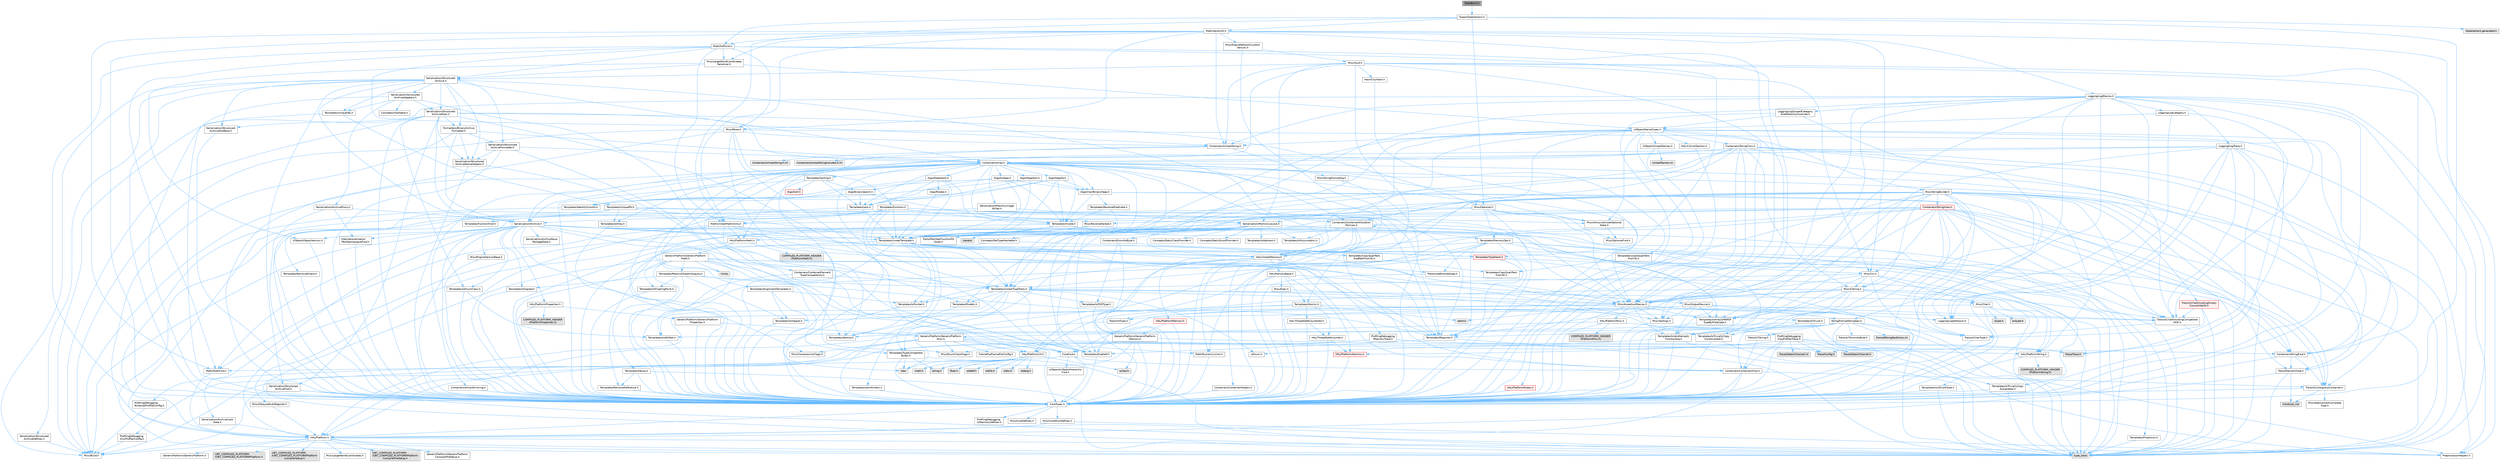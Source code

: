 digraph "SlateBox2.h"
{
 // INTERACTIVE_SVG=YES
 // LATEX_PDF_SIZE
  bgcolor="transparent";
  edge [fontname=Helvetica,fontsize=10,labelfontname=Helvetica,labelfontsize=10];
  node [fontname=Helvetica,fontsize=10,shape=box,height=0.2,width=0.4];
  Node1 [id="Node000001",label="SlateBox2.h",height=0.2,width=0.4,color="gray40", fillcolor="grey60", style="filled", fontcolor="black",tooltip=" "];
  Node1 -> Node2 [id="edge1_Node000001_Node000002",color="steelblue1",style="solid",tooltip=" "];
  Node2 [id="Node000002",label="Types/SlateVector2.h",height=0.2,width=0.4,color="grey40", fillcolor="white", style="filled",URL="$d4/d8e/SlateVector2_8h.html",tooltip=" "];
  Node2 -> Node3 [id="edge2_Node000002_Node000003",color="steelblue1",style="solid",tooltip=" "];
  Node3 [id="Node000003",label="CoreTypes.h",height=0.2,width=0.4,color="grey40", fillcolor="white", style="filled",URL="$dc/dec/CoreTypes_8h.html",tooltip=" "];
  Node3 -> Node4 [id="edge3_Node000003_Node000004",color="steelblue1",style="solid",tooltip=" "];
  Node4 [id="Node000004",label="HAL/Platform.h",height=0.2,width=0.4,color="grey40", fillcolor="white", style="filled",URL="$d9/dd0/Platform_8h.html",tooltip=" "];
  Node4 -> Node5 [id="edge4_Node000004_Node000005",color="steelblue1",style="solid",tooltip=" "];
  Node5 [id="Node000005",label="Misc/Build.h",height=0.2,width=0.4,color="grey40", fillcolor="white", style="filled",URL="$d3/dbb/Build_8h.html",tooltip=" "];
  Node4 -> Node6 [id="edge5_Node000004_Node000006",color="steelblue1",style="solid",tooltip=" "];
  Node6 [id="Node000006",label="Misc/LargeWorldCoordinates.h",height=0.2,width=0.4,color="grey40", fillcolor="white", style="filled",URL="$d2/dcb/LargeWorldCoordinates_8h.html",tooltip=" "];
  Node4 -> Node7 [id="edge6_Node000004_Node000007",color="steelblue1",style="solid",tooltip=" "];
  Node7 [id="Node000007",label="type_traits",height=0.2,width=0.4,color="grey60", fillcolor="#E0E0E0", style="filled",tooltip=" "];
  Node4 -> Node8 [id="edge7_Node000004_Node000008",color="steelblue1",style="solid",tooltip=" "];
  Node8 [id="Node000008",label="PreprocessorHelpers.h",height=0.2,width=0.4,color="grey40", fillcolor="white", style="filled",URL="$db/ddb/PreprocessorHelpers_8h.html",tooltip=" "];
  Node4 -> Node9 [id="edge8_Node000004_Node000009",color="steelblue1",style="solid",tooltip=" "];
  Node9 [id="Node000009",label="UBT_COMPILED_PLATFORM\l/UBT_COMPILED_PLATFORMPlatform\lCompilerPreSetup.h",height=0.2,width=0.4,color="grey60", fillcolor="#E0E0E0", style="filled",tooltip=" "];
  Node4 -> Node10 [id="edge9_Node000004_Node000010",color="steelblue1",style="solid",tooltip=" "];
  Node10 [id="Node000010",label="GenericPlatform/GenericPlatform\lCompilerPreSetup.h",height=0.2,width=0.4,color="grey40", fillcolor="white", style="filled",URL="$d9/dc8/GenericPlatformCompilerPreSetup_8h.html",tooltip=" "];
  Node4 -> Node11 [id="edge10_Node000004_Node000011",color="steelblue1",style="solid",tooltip=" "];
  Node11 [id="Node000011",label="GenericPlatform/GenericPlatform.h",height=0.2,width=0.4,color="grey40", fillcolor="white", style="filled",URL="$d6/d84/GenericPlatform_8h.html",tooltip=" "];
  Node4 -> Node12 [id="edge11_Node000004_Node000012",color="steelblue1",style="solid",tooltip=" "];
  Node12 [id="Node000012",label="UBT_COMPILED_PLATFORM\l/UBT_COMPILED_PLATFORMPlatform.h",height=0.2,width=0.4,color="grey60", fillcolor="#E0E0E0", style="filled",tooltip=" "];
  Node4 -> Node13 [id="edge12_Node000004_Node000013",color="steelblue1",style="solid",tooltip=" "];
  Node13 [id="Node000013",label="UBT_COMPILED_PLATFORM\l/UBT_COMPILED_PLATFORMPlatform\lCompilerSetup.h",height=0.2,width=0.4,color="grey60", fillcolor="#E0E0E0", style="filled",tooltip=" "];
  Node3 -> Node14 [id="edge13_Node000003_Node000014",color="steelblue1",style="solid",tooltip=" "];
  Node14 [id="Node000014",label="ProfilingDebugging\l/UMemoryDefines.h",height=0.2,width=0.4,color="grey40", fillcolor="white", style="filled",URL="$d2/da2/UMemoryDefines_8h.html",tooltip=" "];
  Node3 -> Node15 [id="edge14_Node000003_Node000015",color="steelblue1",style="solid",tooltip=" "];
  Node15 [id="Node000015",label="Misc/CoreMiscDefines.h",height=0.2,width=0.4,color="grey40", fillcolor="white", style="filled",URL="$da/d38/CoreMiscDefines_8h.html",tooltip=" "];
  Node15 -> Node4 [id="edge15_Node000015_Node000004",color="steelblue1",style="solid",tooltip=" "];
  Node15 -> Node8 [id="edge16_Node000015_Node000008",color="steelblue1",style="solid",tooltip=" "];
  Node3 -> Node16 [id="edge17_Node000003_Node000016",color="steelblue1",style="solid",tooltip=" "];
  Node16 [id="Node000016",label="Misc/CoreDefines.h",height=0.2,width=0.4,color="grey40", fillcolor="white", style="filled",URL="$d3/dd2/CoreDefines_8h.html",tooltip=" "];
  Node2 -> Node17 [id="edge18_Node000002_Node000017",color="steelblue1",style="solid",tooltip=" "];
  Node17 [id="Node000017",label="Math/Vector2D.h",height=0.2,width=0.4,color="grey40", fillcolor="white", style="filled",URL="$d3/db0/Vector2D_8h.html",tooltip=" "];
  Node17 -> Node3 [id="edge19_Node000017_Node000003",color="steelblue1",style="solid",tooltip=" "];
  Node17 -> Node18 [id="edge20_Node000017_Node000018",color="steelblue1",style="solid",tooltip=" "];
  Node18 [id="Node000018",label="Math/MathFwd.h",height=0.2,width=0.4,color="grey40", fillcolor="white", style="filled",URL="$d2/d10/MathFwd_8h.html",tooltip=" "];
  Node18 -> Node4 [id="edge21_Node000018_Node000004",color="steelblue1",style="solid",tooltip=" "];
  Node17 -> Node19 [id="edge22_Node000017_Node000019",color="steelblue1",style="solid",tooltip=" "];
  Node19 [id="Node000019",label="Misc/AssertionMacros.h",height=0.2,width=0.4,color="grey40", fillcolor="white", style="filled",URL="$d0/dfa/AssertionMacros_8h.html",tooltip=" "];
  Node19 -> Node3 [id="edge23_Node000019_Node000003",color="steelblue1",style="solid",tooltip=" "];
  Node19 -> Node4 [id="edge24_Node000019_Node000004",color="steelblue1",style="solid",tooltip=" "];
  Node19 -> Node20 [id="edge25_Node000019_Node000020",color="steelblue1",style="solid",tooltip=" "];
  Node20 [id="Node000020",label="HAL/PlatformMisc.h",height=0.2,width=0.4,color="grey40", fillcolor="white", style="filled",URL="$d0/df5/PlatformMisc_8h.html",tooltip=" "];
  Node20 -> Node3 [id="edge26_Node000020_Node000003",color="steelblue1",style="solid",tooltip=" "];
  Node20 -> Node21 [id="edge27_Node000020_Node000021",color="steelblue1",style="solid",tooltip=" "];
  Node21 [id="Node000021",label="GenericPlatform/GenericPlatform\lMisc.h",height=0.2,width=0.4,color="grey40", fillcolor="white", style="filled",URL="$db/d9a/GenericPlatformMisc_8h.html",tooltip=" "];
  Node21 -> Node22 [id="edge28_Node000021_Node000022",color="steelblue1",style="solid",tooltip=" "];
  Node22 [id="Node000022",label="Containers/StringFwd.h",height=0.2,width=0.4,color="grey40", fillcolor="white", style="filled",URL="$df/d37/StringFwd_8h.html",tooltip=" "];
  Node22 -> Node3 [id="edge29_Node000022_Node000003",color="steelblue1",style="solid",tooltip=" "];
  Node22 -> Node23 [id="edge30_Node000022_Node000023",color="steelblue1",style="solid",tooltip=" "];
  Node23 [id="Node000023",label="Traits/ElementType.h",height=0.2,width=0.4,color="grey40", fillcolor="white", style="filled",URL="$d5/d4f/ElementType_8h.html",tooltip=" "];
  Node23 -> Node4 [id="edge31_Node000023_Node000004",color="steelblue1",style="solid",tooltip=" "];
  Node23 -> Node24 [id="edge32_Node000023_Node000024",color="steelblue1",style="solid",tooltip=" "];
  Node24 [id="Node000024",label="initializer_list",height=0.2,width=0.4,color="grey60", fillcolor="#E0E0E0", style="filled",tooltip=" "];
  Node23 -> Node7 [id="edge33_Node000023_Node000007",color="steelblue1",style="solid",tooltip=" "];
  Node22 -> Node25 [id="edge34_Node000022_Node000025",color="steelblue1",style="solid",tooltip=" "];
  Node25 [id="Node000025",label="Traits/IsContiguousContainer.h",height=0.2,width=0.4,color="grey40", fillcolor="white", style="filled",URL="$d5/d3c/IsContiguousContainer_8h.html",tooltip=" "];
  Node25 -> Node3 [id="edge35_Node000025_Node000003",color="steelblue1",style="solid",tooltip=" "];
  Node25 -> Node26 [id="edge36_Node000025_Node000026",color="steelblue1",style="solid",tooltip=" "];
  Node26 [id="Node000026",label="Misc/StaticAssertComplete\lType.h",height=0.2,width=0.4,color="grey40", fillcolor="white", style="filled",URL="$d5/d4e/StaticAssertCompleteType_8h.html",tooltip=" "];
  Node25 -> Node24 [id="edge37_Node000025_Node000024",color="steelblue1",style="solid",tooltip=" "];
  Node21 -> Node27 [id="edge38_Node000021_Node000027",color="steelblue1",style="solid",tooltip=" "];
  Node27 [id="Node000027",label="CoreFwd.h",height=0.2,width=0.4,color="grey40", fillcolor="white", style="filled",URL="$d1/d1e/CoreFwd_8h.html",tooltip=" "];
  Node27 -> Node3 [id="edge39_Node000027_Node000003",color="steelblue1",style="solid",tooltip=" "];
  Node27 -> Node28 [id="edge40_Node000027_Node000028",color="steelblue1",style="solid",tooltip=" "];
  Node28 [id="Node000028",label="Containers/ContainersFwd.h",height=0.2,width=0.4,color="grey40", fillcolor="white", style="filled",URL="$d4/d0a/ContainersFwd_8h.html",tooltip=" "];
  Node28 -> Node4 [id="edge41_Node000028_Node000004",color="steelblue1",style="solid",tooltip=" "];
  Node28 -> Node3 [id="edge42_Node000028_Node000003",color="steelblue1",style="solid",tooltip=" "];
  Node28 -> Node25 [id="edge43_Node000028_Node000025",color="steelblue1",style="solid",tooltip=" "];
  Node27 -> Node18 [id="edge44_Node000027_Node000018",color="steelblue1",style="solid",tooltip=" "];
  Node27 -> Node29 [id="edge45_Node000027_Node000029",color="steelblue1",style="solid",tooltip=" "];
  Node29 [id="Node000029",label="UObject/UObjectHierarchy\lFwd.h",height=0.2,width=0.4,color="grey40", fillcolor="white", style="filled",URL="$d3/d13/UObjectHierarchyFwd_8h.html",tooltip=" "];
  Node21 -> Node3 [id="edge46_Node000021_Node000003",color="steelblue1",style="solid",tooltip=" "];
  Node21 -> Node30 [id="edge47_Node000021_Node000030",color="steelblue1",style="solid",tooltip=" "];
  Node30 [id="Node000030",label="FramePro/FrameProConfig.h",height=0.2,width=0.4,color="grey40", fillcolor="white", style="filled",URL="$d7/d90/FrameProConfig_8h.html",tooltip=" "];
  Node21 -> Node31 [id="edge48_Node000021_Node000031",color="steelblue1",style="solid",tooltip=" "];
  Node31 [id="Node000031",label="HAL/PlatformCrt.h",height=0.2,width=0.4,color="grey40", fillcolor="white", style="filled",URL="$d8/d75/PlatformCrt_8h.html",tooltip=" "];
  Node31 -> Node32 [id="edge49_Node000031_Node000032",color="steelblue1",style="solid",tooltip=" "];
  Node32 [id="Node000032",label="new",height=0.2,width=0.4,color="grey60", fillcolor="#E0E0E0", style="filled",tooltip=" "];
  Node31 -> Node33 [id="edge50_Node000031_Node000033",color="steelblue1",style="solid",tooltip=" "];
  Node33 [id="Node000033",label="wchar.h",height=0.2,width=0.4,color="grey60", fillcolor="#E0E0E0", style="filled",tooltip=" "];
  Node31 -> Node34 [id="edge51_Node000031_Node000034",color="steelblue1",style="solid",tooltip=" "];
  Node34 [id="Node000034",label="stddef.h",height=0.2,width=0.4,color="grey60", fillcolor="#E0E0E0", style="filled",tooltip=" "];
  Node31 -> Node35 [id="edge52_Node000031_Node000035",color="steelblue1",style="solid",tooltip=" "];
  Node35 [id="Node000035",label="stdlib.h",height=0.2,width=0.4,color="grey60", fillcolor="#E0E0E0", style="filled",tooltip=" "];
  Node31 -> Node36 [id="edge53_Node000031_Node000036",color="steelblue1",style="solid",tooltip=" "];
  Node36 [id="Node000036",label="stdio.h",height=0.2,width=0.4,color="grey60", fillcolor="#E0E0E0", style="filled",tooltip=" "];
  Node31 -> Node37 [id="edge54_Node000031_Node000037",color="steelblue1",style="solid",tooltip=" "];
  Node37 [id="Node000037",label="stdarg.h",height=0.2,width=0.4,color="grey60", fillcolor="#E0E0E0", style="filled",tooltip=" "];
  Node31 -> Node38 [id="edge55_Node000031_Node000038",color="steelblue1",style="solid",tooltip=" "];
  Node38 [id="Node000038",label="math.h",height=0.2,width=0.4,color="grey60", fillcolor="#E0E0E0", style="filled",tooltip=" "];
  Node31 -> Node39 [id="edge56_Node000031_Node000039",color="steelblue1",style="solid",tooltip=" "];
  Node39 [id="Node000039",label="float.h",height=0.2,width=0.4,color="grey60", fillcolor="#E0E0E0", style="filled",tooltip=" "];
  Node31 -> Node40 [id="edge57_Node000031_Node000040",color="steelblue1",style="solid",tooltip=" "];
  Node40 [id="Node000040",label="string.h",height=0.2,width=0.4,color="grey60", fillcolor="#E0E0E0", style="filled",tooltip=" "];
  Node21 -> Node41 [id="edge58_Node000021_Node000041",color="steelblue1",style="solid",tooltip=" "];
  Node41 [id="Node000041",label="Math/NumericLimits.h",height=0.2,width=0.4,color="grey40", fillcolor="white", style="filled",URL="$df/d1b/NumericLimits_8h.html",tooltip=" "];
  Node41 -> Node3 [id="edge59_Node000041_Node000003",color="steelblue1",style="solid",tooltip=" "];
  Node21 -> Node42 [id="edge60_Node000021_Node000042",color="steelblue1",style="solid",tooltip=" "];
  Node42 [id="Node000042",label="Misc/CompressionFlags.h",height=0.2,width=0.4,color="grey40", fillcolor="white", style="filled",URL="$d9/d76/CompressionFlags_8h.html",tooltip=" "];
  Node21 -> Node43 [id="edge61_Node000021_Node000043",color="steelblue1",style="solid",tooltip=" "];
  Node43 [id="Node000043",label="Misc/EnumClassFlags.h",height=0.2,width=0.4,color="grey40", fillcolor="white", style="filled",URL="$d8/de7/EnumClassFlags_8h.html",tooltip=" "];
  Node21 -> Node44 [id="edge62_Node000021_Node000044",color="steelblue1",style="solid",tooltip=" "];
  Node44 [id="Node000044",label="ProfilingDebugging\l/CsvProfilerConfig.h",height=0.2,width=0.4,color="grey40", fillcolor="white", style="filled",URL="$d3/d88/CsvProfilerConfig_8h.html",tooltip=" "];
  Node44 -> Node5 [id="edge63_Node000044_Node000005",color="steelblue1",style="solid",tooltip=" "];
  Node21 -> Node45 [id="edge64_Node000021_Node000045",color="steelblue1",style="solid",tooltip=" "];
  Node45 [id="Node000045",label="ProfilingDebugging\l/ExternalProfilerConfig.h",height=0.2,width=0.4,color="grey40", fillcolor="white", style="filled",URL="$d3/dbb/ExternalProfilerConfig_8h.html",tooltip=" "];
  Node45 -> Node5 [id="edge65_Node000045_Node000005",color="steelblue1",style="solid",tooltip=" "];
  Node20 -> Node46 [id="edge66_Node000020_Node000046",color="steelblue1",style="solid",tooltip=" "];
  Node46 [id="Node000046",label="COMPILED_PLATFORM_HEADER\l(PlatformMisc.h)",height=0.2,width=0.4,color="grey60", fillcolor="#E0E0E0", style="filled",tooltip=" "];
  Node20 -> Node47 [id="edge67_Node000020_Node000047",color="steelblue1",style="solid",tooltip=" "];
  Node47 [id="Node000047",label="ProfilingDebugging\l/CpuProfilerTrace.h",height=0.2,width=0.4,color="grey40", fillcolor="white", style="filled",URL="$da/dcb/CpuProfilerTrace_8h.html",tooltip=" "];
  Node47 -> Node3 [id="edge68_Node000047_Node000003",color="steelblue1",style="solid",tooltip=" "];
  Node47 -> Node28 [id="edge69_Node000047_Node000028",color="steelblue1",style="solid",tooltip=" "];
  Node47 -> Node48 [id="edge70_Node000047_Node000048",color="steelblue1",style="solid",tooltip=" "];
  Node48 [id="Node000048",label="HAL/PlatformAtomics.h",height=0.2,width=0.4,color="red", fillcolor="#FFF0F0", style="filled",URL="$d3/d36/PlatformAtomics_8h.html",tooltip=" "];
  Node48 -> Node3 [id="edge71_Node000048_Node000003",color="steelblue1",style="solid",tooltip=" "];
  Node47 -> Node8 [id="edge72_Node000047_Node000008",color="steelblue1",style="solid",tooltip=" "];
  Node47 -> Node5 [id="edge73_Node000047_Node000005",color="steelblue1",style="solid",tooltip=" "];
  Node47 -> Node51 [id="edge74_Node000047_Node000051",color="steelblue1",style="solid",tooltip=" "];
  Node51 [id="Node000051",label="Trace/Config.h",height=0.2,width=0.4,color="grey60", fillcolor="#E0E0E0", style="filled",tooltip=" "];
  Node47 -> Node52 [id="edge75_Node000047_Node000052",color="steelblue1",style="solid",tooltip=" "];
  Node52 [id="Node000052",label="Trace/Detail/Channel.h",height=0.2,width=0.4,color="grey60", fillcolor="#E0E0E0", style="filled",tooltip=" "];
  Node47 -> Node53 [id="edge76_Node000047_Node000053",color="steelblue1",style="solid",tooltip=" "];
  Node53 [id="Node000053",label="Trace/Detail/Channel.inl",height=0.2,width=0.4,color="grey60", fillcolor="#E0E0E0", style="filled",tooltip=" "];
  Node47 -> Node54 [id="edge77_Node000047_Node000054",color="steelblue1",style="solid",tooltip=" "];
  Node54 [id="Node000054",label="Trace/Trace.h",height=0.2,width=0.4,color="grey60", fillcolor="#E0E0E0", style="filled",tooltip=" "];
  Node19 -> Node8 [id="edge78_Node000019_Node000008",color="steelblue1",style="solid",tooltip=" "];
  Node19 -> Node55 [id="edge79_Node000019_Node000055",color="steelblue1",style="solid",tooltip=" "];
  Node55 [id="Node000055",label="Templates/EnableIf.h",height=0.2,width=0.4,color="grey40", fillcolor="white", style="filled",URL="$d7/d60/EnableIf_8h.html",tooltip=" "];
  Node55 -> Node3 [id="edge80_Node000055_Node000003",color="steelblue1",style="solid",tooltip=" "];
  Node19 -> Node56 [id="edge81_Node000019_Node000056",color="steelblue1",style="solid",tooltip=" "];
  Node56 [id="Node000056",label="Templates/IsArrayOrRefOf\lTypeByPredicate.h",height=0.2,width=0.4,color="grey40", fillcolor="white", style="filled",URL="$d6/da1/IsArrayOrRefOfTypeByPredicate_8h.html",tooltip=" "];
  Node56 -> Node3 [id="edge82_Node000056_Node000003",color="steelblue1",style="solid",tooltip=" "];
  Node19 -> Node57 [id="edge83_Node000019_Node000057",color="steelblue1",style="solid",tooltip=" "];
  Node57 [id="Node000057",label="Templates/IsValidVariadic\lFunctionArg.h",height=0.2,width=0.4,color="grey40", fillcolor="white", style="filled",URL="$d0/dc8/IsValidVariadicFunctionArg_8h.html",tooltip=" "];
  Node57 -> Node3 [id="edge84_Node000057_Node000003",color="steelblue1",style="solid",tooltip=" "];
  Node57 -> Node58 [id="edge85_Node000057_Node000058",color="steelblue1",style="solid",tooltip=" "];
  Node58 [id="Node000058",label="IsEnum.h",height=0.2,width=0.4,color="grey40", fillcolor="white", style="filled",URL="$d4/de5/IsEnum_8h.html",tooltip=" "];
  Node57 -> Node7 [id="edge86_Node000057_Node000007",color="steelblue1",style="solid",tooltip=" "];
  Node19 -> Node59 [id="edge87_Node000019_Node000059",color="steelblue1",style="solid",tooltip=" "];
  Node59 [id="Node000059",label="Traits/IsCharEncodingCompatible\lWith.h",height=0.2,width=0.4,color="grey40", fillcolor="white", style="filled",URL="$df/dd1/IsCharEncodingCompatibleWith_8h.html",tooltip=" "];
  Node59 -> Node7 [id="edge88_Node000059_Node000007",color="steelblue1",style="solid",tooltip=" "];
  Node59 -> Node60 [id="edge89_Node000059_Node000060",color="steelblue1",style="solid",tooltip=" "];
  Node60 [id="Node000060",label="Traits/IsCharType.h",height=0.2,width=0.4,color="grey40", fillcolor="white", style="filled",URL="$db/d51/IsCharType_8h.html",tooltip=" "];
  Node60 -> Node3 [id="edge90_Node000060_Node000003",color="steelblue1",style="solid",tooltip=" "];
  Node19 -> Node61 [id="edge91_Node000019_Node000061",color="steelblue1",style="solid",tooltip=" "];
  Node61 [id="Node000061",label="Misc/VarArgs.h",height=0.2,width=0.4,color="grey40", fillcolor="white", style="filled",URL="$d5/d6f/VarArgs_8h.html",tooltip=" "];
  Node61 -> Node3 [id="edge92_Node000061_Node000003",color="steelblue1",style="solid",tooltip=" "];
  Node19 -> Node62 [id="edge93_Node000019_Node000062",color="steelblue1",style="solid",tooltip=" "];
  Node62 [id="Node000062",label="String/FormatStringSan.h",height=0.2,width=0.4,color="grey40", fillcolor="white", style="filled",URL="$d3/d8b/FormatStringSan_8h.html",tooltip=" "];
  Node62 -> Node7 [id="edge94_Node000062_Node000007",color="steelblue1",style="solid",tooltip=" "];
  Node62 -> Node3 [id="edge95_Node000062_Node000003",color="steelblue1",style="solid",tooltip=" "];
  Node62 -> Node63 [id="edge96_Node000062_Node000063",color="steelblue1",style="solid",tooltip=" "];
  Node63 [id="Node000063",label="Templates/Requires.h",height=0.2,width=0.4,color="grey40", fillcolor="white", style="filled",URL="$dc/d96/Requires_8h.html",tooltip=" "];
  Node63 -> Node55 [id="edge97_Node000063_Node000055",color="steelblue1",style="solid",tooltip=" "];
  Node63 -> Node7 [id="edge98_Node000063_Node000007",color="steelblue1",style="solid",tooltip=" "];
  Node62 -> Node64 [id="edge99_Node000062_Node000064",color="steelblue1",style="solid",tooltip=" "];
  Node64 [id="Node000064",label="Templates/Identity.h",height=0.2,width=0.4,color="grey40", fillcolor="white", style="filled",URL="$d0/dd5/Identity_8h.html",tooltip=" "];
  Node62 -> Node57 [id="edge100_Node000062_Node000057",color="steelblue1",style="solid",tooltip=" "];
  Node62 -> Node60 [id="edge101_Node000062_Node000060",color="steelblue1",style="solid",tooltip=" "];
  Node62 -> Node65 [id="edge102_Node000062_Node000065",color="steelblue1",style="solid",tooltip=" "];
  Node65 [id="Node000065",label="Traits/IsTEnumAsByte.h",height=0.2,width=0.4,color="grey40", fillcolor="white", style="filled",URL="$d1/de6/IsTEnumAsByte_8h.html",tooltip=" "];
  Node62 -> Node66 [id="edge103_Node000062_Node000066",color="steelblue1",style="solid",tooltip=" "];
  Node66 [id="Node000066",label="Traits/IsTString.h",height=0.2,width=0.4,color="grey40", fillcolor="white", style="filled",URL="$d0/df8/IsTString_8h.html",tooltip=" "];
  Node66 -> Node28 [id="edge104_Node000066_Node000028",color="steelblue1",style="solid",tooltip=" "];
  Node62 -> Node28 [id="edge105_Node000062_Node000028",color="steelblue1",style="solid",tooltip=" "];
  Node62 -> Node67 [id="edge106_Node000062_Node000067",color="steelblue1",style="solid",tooltip=" "];
  Node67 [id="Node000067",label="FormatStringSanErrors.inl",height=0.2,width=0.4,color="grey60", fillcolor="#E0E0E0", style="filled",tooltip=" "];
  Node19 -> Node68 [id="edge107_Node000019_Node000068",color="steelblue1",style="solid",tooltip=" "];
  Node68 [id="Node000068",label="atomic",height=0.2,width=0.4,color="grey60", fillcolor="#E0E0E0", style="filled",tooltip=" "];
  Node17 -> Node69 [id="edge108_Node000017_Node000069",color="steelblue1",style="solid",tooltip=" "];
  Node69 [id="Node000069",label="Misc/Crc.h",height=0.2,width=0.4,color="grey40", fillcolor="white", style="filled",URL="$d4/dd2/Crc_8h.html",tooltip=" "];
  Node69 -> Node3 [id="edge109_Node000069_Node000003",color="steelblue1",style="solid",tooltip=" "];
  Node69 -> Node70 [id="edge110_Node000069_Node000070",color="steelblue1",style="solid",tooltip=" "];
  Node70 [id="Node000070",label="HAL/PlatformString.h",height=0.2,width=0.4,color="grey40", fillcolor="white", style="filled",URL="$db/db5/PlatformString_8h.html",tooltip=" "];
  Node70 -> Node3 [id="edge111_Node000070_Node000003",color="steelblue1",style="solid",tooltip=" "];
  Node70 -> Node71 [id="edge112_Node000070_Node000071",color="steelblue1",style="solid",tooltip=" "];
  Node71 [id="Node000071",label="COMPILED_PLATFORM_HEADER\l(PlatformString.h)",height=0.2,width=0.4,color="grey60", fillcolor="#E0E0E0", style="filled",tooltip=" "];
  Node69 -> Node19 [id="edge113_Node000069_Node000019",color="steelblue1",style="solid",tooltip=" "];
  Node69 -> Node72 [id="edge114_Node000069_Node000072",color="steelblue1",style="solid",tooltip=" "];
  Node72 [id="Node000072",label="Misc/CString.h",height=0.2,width=0.4,color="grey40", fillcolor="white", style="filled",URL="$d2/d49/CString_8h.html",tooltip=" "];
  Node72 -> Node3 [id="edge115_Node000072_Node000003",color="steelblue1",style="solid",tooltip=" "];
  Node72 -> Node31 [id="edge116_Node000072_Node000031",color="steelblue1",style="solid",tooltip=" "];
  Node72 -> Node70 [id="edge117_Node000072_Node000070",color="steelblue1",style="solid",tooltip=" "];
  Node72 -> Node19 [id="edge118_Node000072_Node000019",color="steelblue1",style="solid",tooltip=" "];
  Node72 -> Node73 [id="edge119_Node000072_Node000073",color="steelblue1",style="solid",tooltip=" "];
  Node73 [id="Node000073",label="Misc/Char.h",height=0.2,width=0.4,color="grey40", fillcolor="white", style="filled",URL="$d0/d58/Char_8h.html",tooltip=" "];
  Node73 -> Node3 [id="edge120_Node000073_Node000003",color="steelblue1",style="solid",tooltip=" "];
  Node73 -> Node74 [id="edge121_Node000073_Node000074",color="steelblue1",style="solid",tooltip=" "];
  Node74 [id="Node000074",label="Traits/IntType.h",height=0.2,width=0.4,color="grey40", fillcolor="white", style="filled",URL="$d7/deb/IntType_8h.html",tooltip=" "];
  Node74 -> Node4 [id="edge122_Node000074_Node000004",color="steelblue1",style="solid",tooltip=" "];
  Node73 -> Node75 [id="edge123_Node000073_Node000075",color="steelblue1",style="solid",tooltip=" "];
  Node75 [id="Node000075",label="ctype.h",height=0.2,width=0.4,color="grey60", fillcolor="#E0E0E0", style="filled",tooltip=" "];
  Node73 -> Node76 [id="edge124_Node000073_Node000076",color="steelblue1",style="solid",tooltip=" "];
  Node76 [id="Node000076",label="wctype.h",height=0.2,width=0.4,color="grey60", fillcolor="#E0E0E0", style="filled",tooltip=" "];
  Node73 -> Node7 [id="edge125_Node000073_Node000007",color="steelblue1",style="solid",tooltip=" "];
  Node72 -> Node61 [id="edge126_Node000072_Node000061",color="steelblue1",style="solid",tooltip=" "];
  Node72 -> Node56 [id="edge127_Node000072_Node000056",color="steelblue1",style="solid",tooltip=" "];
  Node72 -> Node57 [id="edge128_Node000072_Node000057",color="steelblue1",style="solid",tooltip=" "];
  Node72 -> Node59 [id="edge129_Node000072_Node000059",color="steelblue1",style="solid",tooltip=" "];
  Node69 -> Node73 [id="edge130_Node000069_Node000073",color="steelblue1",style="solid",tooltip=" "];
  Node69 -> Node77 [id="edge131_Node000069_Node000077",color="steelblue1",style="solid",tooltip=" "];
  Node77 [id="Node000077",label="Templates/UnrealTypeTraits.h",height=0.2,width=0.4,color="grey40", fillcolor="white", style="filled",URL="$d2/d2d/UnrealTypeTraits_8h.html",tooltip=" "];
  Node77 -> Node3 [id="edge132_Node000077_Node000003",color="steelblue1",style="solid",tooltip=" "];
  Node77 -> Node78 [id="edge133_Node000077_Node000078",color="steelblue1",style="solid",tooltip=" "];
  Node78 [id="Node000078",label="Templates/IsPointer.h",height=0.2,width=0.4,color="grey40", fillcolor="white", style="filled",URL="$d7/d05/IsPointer_8h.html",tooltip=" "];
  Node78 -> Node3 [id="edge134_Node000078_Node000003",color="steelblue1",style="solid",tooltip=" "];
  Node77 -> Node19 [id="edge135_Node000077_Node000019",color="steelblue1",style="solid",tooltip=" "];
  Node77 -> Node79 [id="edge136_Node000077_Node000079",color="steelblue1",style="solid",tooltip=" "];
  Node79 [id="Node000079",label="Templates/AndOrNot.h",height=0.2,width=0.4,color="grey40", fillcolor="white", style="filled",URL="$db/d0a/AndOrNot_8h.html",tooltip=" "];
  Node79 -> Node3 [id="edge137_Node000079_Node000003",color="steelblue1",style="solid",tooltip=" "];
  Node77 -> Node55 [id="edge138_Node000077_Node000055",color="steelblue1",style="solid",tooltip=" "];
  Node77 -> Node80 [id="edge139_Node000077_Node000080",color="steelblue1",style="solid",tooltip=" "];
  Node80 [id="Node000080",label="Templates/IsArithmetic.h",height=0.2,width=0.4,color="grey40", fillcolor="white", style="filled",URL="$d2/d5d/IsArithmetic_8h.html",tooltip=" "];
  Node80 -> Node3 [id="edge140_Node000080_Node000003",color="steelblue1",style="solid",tooltip=" "];
  Node77 -> Node58 [id="edge141_Node000077_Node000058",color="steelblue1",style="solid",tooltip=" "];
  Node77 -> Node81 [id="edge142_Node000077_Node000081",color="steelblue1",style="solid",tooltip=" "];
  Node81 [id="Node000081",label="Templates/Models.h",height=0.2,width=0.4,color="grey40", fillcolor="white", style="filled",URL="$d3/d0c/Models_8h.html",tooltip=" "];
  Node81 -> Node64 [id="edge143_Node000081_Node000064",color="steelblue1",style="solid",tooltip=" "];
  Node77 -> Node82 [id="edge144_Node000077_Node000082",color="steelblue1",style="solid",tooltip=" "];
  Node82 [id="Node000082",label="Templates/IsPODType.h",height=0.2,width=0.4,color="grey40", fillcolor="white", style="filled",URL="$d7/db1/IsPODType_8h.html",tooltip=" "];
  Node82 -> Node3 [id="edge145_Node000082_Node000003",color="steelblue1",style="solid",tooltip=" "];
  Node77 -> Node83 [id="edge146_Node000077_Node000083",color="steelblue1",style="solid",tooltip=" "];
  Node83 [id="Node000083",label="Templates/IsUECoreType.h",height=0.2,width=0.4,color="grey40", fillcolor="white", style="filled",URL="$d1/db8/IsUECoreType_8h.html",tooltip=" "];
  Node83 -> Node3 [id="edge147_Node000083_Node000003",color="steelblue1",style="solid",tooltip=" "];
  Node83 -> Node7 [id="edge148_Node000083_Node000007",color="steelblue1",style="solid",tooltip=" "];
  Node77 -> Node84 [id="edge149_Node000077_Node000084",color="steelblue1",style="solid",tooltip=" "];
  Node84 [id="Node000084",label="Templates/IsTriviallyCopy\lConstructible.h",height=0.2,width=0.4,color="grey40", fillcolor="white", style="filled",URL="$d3/d78/IsTriviallyCopyConstructible_8h.html",tooltip=" "];
  Node84 -> Node3 [id="edge150_Node000084_Node000003",color="steelblue1",style="solid",tooltip=" "];
  Node84 -> Node7 [id="edge151_Node000084_Node000007",color="steelblue1",style="solid",tooltip=" "];
  Node69 -> Node60 [id="edge152_Node000069_Node000060",color="steelblue1",style="solid",tooltip=" "];
  Node17 -> Node85 [id="edge153_Node000017_Node000085",color="steelblue1",style="solid",tooltip=" "];
  Node85 [id="Node000085",label="Math/UnrealMathUtility.h",height=0.2,width=0.4,color="grey40", fillcolor="white", style="filled",URL="$db/db8/UnrealMathUtility_8h.html",tooltip=" "];
  Node85 -> Node3 [id="edge154_Node000085_Node000003",color="steelblue1",style="solid",tooltip=" "];
  Node85 -> Node19 [id="edge155_Node000085_Node000019",color="steelblue1",style="solid",tooltip=" "];
  Node85 -> Node86 [id="edge156_Node000085_Node000086",color="steelblue1",style="solid",tooltip=" "];
  Node86 [id="Node000086",label="HAL/PlatformMath.h",height=0.2,width=0.4,color="grey40", fillcolor="white", style="filled",URL="$dc/d53/PlatformMath_8h.html",tooltip=" "];
  Node86 -> Node3 [id="edge157_Node000086_Node000003",color="steelblue1",style="solid",tooltip=" "];
  Node86 -> Node87 [id="edge158_Node000086_Node000087",color="steelblue1",style="solid",tooltip=" "];
  Node87 [id="Node000087",label="GenericPlatform/GenericPlatform\lMath.h",height=0.2,width=0.4,color="grey40", fillcolor="white", style="filled",URL="$d5/d79/GenericPlatformMath_8h.html",tooltip=" "];
  Node87 -> Node3 [id="edge159_Node000087_Node000003",color="steelblue1",style="solid",tooltip=" "];
  Node87 -> Node28 [id="edge160_Node000087_Node000028",color="steelblue1",style="solid",tooltip=" "];
  Node87 -> Node31 [id="edge161_Node000087_Node000031",color="steelblue1",style="solid",tooltip=" "];
  Node87 -> Node79 [id="edge162_Node000087_Node000079",color="steelblue1",style="solid",tooltip=" "];
  Node87 -> Node88 [id="edge163_Node000087_Node000088",color="steelblue1",style="solid",tooltip=" "];
  Node88 [id="Node000088",label="Templates/Decay.h",height=0.2,width=0.4,color="grey40", fillcolor="white", style="filled",URL="$dd/d0f/Decay_8h.html",tooltip=" "];
  Node88 -> Node3 [id="edge164_Node000088_Node000003",color="steelblue1",style="solid",tooltip=" "];
  Node88 -> Node89 [id="edge165_Node000088_Node000089",color="steelblue1",style="solid",tooltip=" "];
  Node89 [id="Node000089",label="Templates/RemoveReference.h",height=0.2,width=0.4,color="grey40", fillcolor="white", style="filled",URL="$da/dbe/RemoveReference_8h.html",tooltip=" "];
  Node89 -> Node3 [id="edge166_Node000089_Node000003",color="steelblue1",style="solid",tooltip=" "];
  Node88 -> Node7 [id="edge167_Node000088_Node000007",color="steelblue1",style="solid",tooltip=" "];
  Node87 -> Node90 [id="edge168_Node000087_Node000090",color="steelblue1",style="solid",tooltip=" "];
  Node90 [id="Node000090",label="Templates/IsFloatingPoint.h",height=0.2,width=0.4,color="grey40", fillcolor="white", style="filled",URL="$d3/d11/IsFloatingPoint_8h.html",tooltip=" "];
  Node90 -> Node3 [id="edge169_Node000090_Node000003",color="steelblue1",style="solid",tooltip=" "];
  Node87 -> Node77 [id="edge170_Node000087_Node000077",color="steelblue1",style="solid",tooltip=" "];
  Node87 -> Node63 [id="edge171_Node000087_Node000063",color="steelblue1",style="solid",tooltip=" "];
  Node87 -> Node91 [id="edge172_Node000087_Node000091",color="steelblue1",style="solid",tooltip=" "];
  Node91 [id="Node000091",label="Templates/ResolveTypeAmbiguity.h",height=0.2,width=0.4,color="grey40", fillcolor="white", style="filled",URL="$df/d1f/ResolveTypeAmbiguity_8h.html",tooltip=" "];
  Node91 -> Node3 [id="edge173_Node000091_Node000003",color="steelblue1",style="solid",tooltip=" "];
  Node91 -> Node90 [id="edge174_Node000091_Node000090",color="steelblue1",style="solid",tooltip=" "];
  Node91 -> Node77 [id="edge175_Node000091_Node000077",color="steelblue1",style="solid",tooltip=" "];
  Node91 -> Node92 [id="edge176_Node000091_Node000092",color="steelblue1",style="solid",tooltip=" "];
  Node92 [id="Node000092",label="Templates/IsSigned.h",height=0.2,width=0.4,color="grey40", fillcolor="white", style="filled",URL="$d8/dd8/IsSigned_8h.html",tooltip=" "];
  Node92 -> Node3 [id="edge177_Node000092_Node000003",color="steelblue1",style="solid",tooltip=" "];
  Node91 -> Node93 [id="edge178_Node000091_Node000093",color="steelblue1",style="solid",tooltip=" "];
  Node93 [id="Node000093",label="Templates/IsIntegral.h",height=0.2,width=0.4,color="grey40", fillcolor="white", style="filled",URL="$da/d64/IsIntegral_8h.html",tooltip=" "];
  Node93 -> Node3 [id="edge179_Node000093_Node000003",color="steelblue1",style="solid",tooltip=" "];
  Node91 -> Node63 [id="edge180_Node000091_Node000063",color="steelblue1",style="solid",tooltip=" "];
  Node87 -> Node94 [id="edge181_Node000087_Node000094",color="steelblue1",style="solid",tooltip=" "];
  Node94 [id="Node000094",label="Templates/TypeCompatible\lBytes.h",height=0.2,width=0.4,color="grey40", fillcolor="white", style="filled",URL="$df/d0a/TypeCompatibleBytes_8h.html",tooltip=" "];
  Node94 -> Node3 [id="edge182_Node000094_Node000003",color="steelblue1",style="solid",tooltip=" "];
  Node94 -> Node40 [id="edge183_Node000094_Node000040",color="steelblue1",style="solid",tooltip=" "];
  Node94 -> Node32 [id="edge184_Node000094_Node000032",color="steelblue1",style="solid",tooltip=" "];
  Node94 -> Node7 [id="edge185_Node000094_Node000007",color="steelblue1",style="solid",tooltip=" "];
  Node87 -> Node95 [id="edge186_Node000087_Node000095",color="steelblue1",style="solid",tooltip=" "];
  Node95 [id="Node000095",label="limits",height=0.2,width=0.4,color="grey60", fillcolor="#E0E0E0", style="filled",tooltip=" "];
  Node87 -> Node7 [id="edge187_Node000087_Node000007",color="steelblue1",style="solid",tooltip=" "];
  Node86 -> Node96 [id="edge188_Node000086_Node000096",color="steelblue1",style="solid",tooltip=" "];
  Node96 [id="Node000096",label="COMPILED_PLATFORM_HEADER\l(PlatformMath.h)",height=0.2,width=0.4,color="grey60", fillcolor="#E0E0E0", style="filled",tooltip=" "];
  Node85 -> Node18 [id="edge189_Node000085_Node000018",color="steelblue1",style="solid",tooltip=" "];
  Node85 -> Node64 [id="edge190_Node000085_Node000064",color="steelblue1",style="solid",tooltip=" "];
  Node85 -> Node63 [id="edge191_Node000085_Node000063",color="steelblue1",style="solid",tooltip=" "];
  Node17 -> Node97 [id="edge192_Node000017_Node000097",color="steelblue1",style="solid",tooltip=" "];
  Node97 [id="Node000097",label="Containers/UnrealString.h",height=0.2,width=0.4,color="grey40", fillcolor="white", style="filled",URL="$d5/dba/UnrealString_8h.html",tooltip=" "];
  Node97 -> Node98 [id="edge193_Node000097_Node000098",color="steelblue1",style="solid",tooltip=" "];
  Node98 [id="Node000098",label="Containers/UnrealStringIncludes.h.inl",height=0.2,width=0.4,color="grey60", fillcolor="#E0E0E0", style="filled",tooltip=" "];
  Node97 -> Node99 [id="edge194_Node000097_Node000099",color="steelblue1",style="solid",tooltip=" "];
  Node99 [id="Node000099",label="Containers/UnrealString.h.inl",height=0.2,width=0.4,color="grey60", fillcolor="#E0E0E0", style="filled",tooltip=" "];
  Node97 -> Node100 [id="edge195_Node000097_Node000100",color="steelblue1",style="solid",tooltip=" "];
  Node100 [id="Node000100",label="Misc/StringFormatArg.h",height=0.2,width=0.4,color="grey40", fillcolor="white", style="filled",URL="$d2/d16/StringFormatArg_8h.html",tooltip=" "];
  Node100 -> Node28 [id="edge196_Node000100_Node000028",color="steelblue1",style="solid",tooltip=" "];
  Node17 -> Node101 [id="edge197_Node000017_Node000101",color="steelblue1",style="solid",tooltip=" "];
  Node101 [id="Node000101",label="Misc/Parse.h",height=0.2,width=0.4,color="grey40", fillcolor="white", style="filled",URL="$dc/d71/Parse_8h.html",tooltip=" "];
  Node101 -> Node22 [id="edge198_Node000101_Node000022",color="steelblue1",style="solid",tooltip=" "];
  Node101 -> Node97 [id="edge199_Node000101_Node000097",color="steelblue1",style="solid",tooltip=" "];
  Node101 -> Node3 [id="edge200_Node000101_Node000003",color="steelblue1",style="solid",tooltip=" "];
  Node101 -> Node31 [id="edge201_Node000101_Node000031",color="steelblue1",style="solid",tooltip=" "];
  Node101 -> Node5 [id="edge202_Node000101_Node000005",color="steelblue1",style="solid",tooltip=" "];
  Node101 -> Node43 [id="edge203_Node000101_Node000043",color="steelblue1",style="solid",tooltip=" "];
  Node101 -> Node102 [id="edge204_Node000101_Node000102",color="steelblue1",style="solid",tooltip=" "];
  Node102 [id="Node000102",label="Templates/Function.h",height=0.2,width=0.4,color="grey40", fillcolor="white", style="filled",URL="$df/df5/Function_8h.html",tooltip=" "];
  Node102 -> Node3 [id="edge205_Node000102_Node000003",color="steelblue1",style="solid",tooltip=" "];
  Node102 -> Node19 [id="edge206_Node000102_Node000019",color="steelblue1",style="solid",tooltip=" "];
  Node102 -> Node103 [id="edge207_Node000102_Node000103",color="steelblue1",style="solid",tooltip=" "];
  Node103 [id="Node000103",label="Misc/IntrusiveUnsetOptional\lState.h",height=0.2,width=0.4,color="grey40", fillcolor="white", style="filled",URL="$d2/d0a/IntrusiveUnsetOptionalState_8h.html",tooltip=" "];
  Node103 -> Node104 [id="edge208_Node000103_Node000104",color="steelblue1",style="solid",tooltip=" "];
  Node104 [id="Node000104",label="Misc/OptionalFwd.h",height=0.2,width=0.4,color="grey40", fillcolor="white", style="filled",URL="$dc/d50/OptionalFwd_8h.html",tooltip=" "];
  Node102 -> Node105 [id="edge209_Node000102_Node000105",color="steelblue1",style="solid",tooltip=" "];
  Node105 [id="Node000105",label="HAL/UnrealMemory.h",height=0.2,width=0.4,color="grey40", fillcolor="white", style="filled",URL="$d9/d96/UnrealMemory_8h.html",tooltip=" "];
  Node105 -> Node3 [id="edge210_Node000105_Node000003",color="steelblue1",style="solid",tooltip=" "];
  Node105 -> Node106 [id="edge211_Node000105_Node000106",color="steelblue1",style="solid",tooltip=" "];
  Node106 [id="Node000106",label="GenericPlatform/GenericPlatform\lMemory.h",height=0.2,width=0.4,color="grey40", fillcolor="white", style="filled",URL="$dd/d22/GenericPlatformMemory_8h.html",tooltip=" "];
  Node106 -> Node27 [id="edge212_Node000106_Node000027",color="steelblue1",style="solid",tooltip=" "];
  Node106 -> Node3 [id="edge213_Node000106_Node000003",color="steelblue1",style="solid",tooltip=" "];
  Node106 -> Node70 [id="edge214_Node000106_Node000070",color="steelblue1",style="solid",tooltip=" "];
  Node106 -> Node40 [id="edge215_Node000106_Node000040",color="steelblue1",style="solid",tooltip=" "];
  Node106 -> Node33 [id="edge216_Node000106_Node000033",color="steelblue1",style="solid",tooltip=" "];
  Node105 -> Node107 [id="edge217_Node000105_Node000107",color="steelblue1",style="solid",tooltip=" "];
  Node107 [id="Node000107",label="HAL/MemoryBase.h",height=0.2,width=0.4,color="grey40", fillcolor="white", style="filled",URL="$d6/d9f/MemoryBase_8h.html",tooltip=" "];
  Node107 -> Node3 [id="edge218_Node000107_Node000003",color="steelblue1",style="solid",tooltip=" "];
  Node107 -> Node48 [id="edge219_Node000107_Node000048",color="steelblue1",style="solid",tooltip=" "];
  Node107 -> Node31 [id="edge220_Node000107_Node000031",color="steelblue1",style="solid",tooltip=" "];
  Node107 -> Node108 [id="edge221_Node000107_Node000108",color="steelblue1",style="solid",tooltip=" "];
  Node108 [id="Node000108",label="Misc/Exec.h",height=0.2,width=0.4,color="grey40", fillcolor="white", style="filled",URL="$de/ddb/Exec_8h.html",tooltip=" "];
  Node108 -> Node3 [id="edge222_Node000108_Node000003",color="steelblue1",style="solid",tooltip=" "];
  Node108 -> Node19 [id="edge223_Node000108_Node000019",color="steelblue1",style="solid",tooltip=" "];
  Node107 -> Node109 [id="edge224_Node000107_Node000109",color="steelblue1",style="solid",tooltip=" "];
  Node109 [id="Node000109",label="Misc/OutputDevice.h",height=0.2,width=0.4,color="grey40", fillcolor="white", style="filled",URL="$d7/d32/OutputDevice_8h.html",tooltip=" "];
  Node109 -> Node27 [id="edge225_Node000109_Node000027",color="steelblue1",style="solid",tooltip=" "];
  Node109 -> Node3 [id="edge226_Node000109_Node000003",color="steelblue1",style="solid",tooltip=" "];
  Node109 -> Node110 [id="edge227_Node000109_Node000110",color="steelblue1",style="solid",tooltip=" "];
  Node110 [id="Node000110",label="Logging/LogVerbosity.h",height=0.2,width=0.4,color="grey40", fillcolor="white", style="filled",URL="$d2/d8f/LogVerbosity_8h.html",tooltip=" "];
  Node110 -> Node3 [id="edge228_Node000110_Node000003",color="steelblue1",style="solid",tooltip=" "];
  Node109 -> Node61 [id="edge229_Node000109_Node000061",color="steelblue1",style="solid",tooltip=" "];
  Node109 -> Node56 [id="edge230_Node000109_Node000056",color="steelblue1",style="solid",tooltip=" "];
  Node109 -> Node57 [id="edge231_Node000109_Node000057",color="steelblue1",style="solid",tooltip=" "];
  Node109 -> Node59 [id="edge232_Node000109_Node000059",color="steelblue1",style="solid",tooltip=" "];
  Node107 -> Node111 [id="edge233_Node000107_Node000111",color="steelblue1",style="solid",tooltip=" "];
  Node111 [id="Node000111",label="Templates/Atomic.h",height=0.2,width=0.4,color="grey40", fillcolor="white", style="filled",URL="$d3/d91/Atomic_8h.html",tooltip=" "];
  Node111 -> Node112 [id="edge234_Node000111_Node000112",color="steelblue1",style="solid",tooltip=" "];
  Node112 [id="Node000112",label="HAL/ThreadSafeCounter.h",height=0.2,width=0.4,color="grey40", fillcolor="white", style="filled",URL="$dc/dc9/ThreadSafeCounter_8h.html",tooltip=" "];
  Node112 -> Node3 [id="edge235_Node000112_Node000003",color="steelblue1",style="solid",tooltip=" "];
  Node112 -> Node48 [id="edge236_Node000112_Node000048",color="steelblue1",style="solid",tooltip=" "];
  Node111 -> Node113 [id="edge237_Node000111_Node000113",color="steelblue1",style="solid",tooltip=" "];
  Node113 [id="Node000113",label="HAL/ThreadSafeCounter64.h",height=0.2,width=0.4,color="grey40", fillcolor="white", style="filled",URL="$d0/d12/ThreadSafeCounter64_8h.html",tooltip=" "];
  Node113 -> Node3 [id="edge238_Node000113_Node000003",color="steelblue1",style="solid",tooltip=" "];
  Node113 -> Node112 [id="edge239_Node000113_Node000112",color="steelblue1",style="solid",tooltip=" "];
  Node111 -> Node93 [id="edge240_Node000111_Node000093",color="steelblue1",style="solid",tooltip=" "];
  Node111 -> Node114 [id="edge241_Node000111_Node000114",color="steelblue1",style="solid",tooltip=" "];
  Node114 [id="Node000114",label="Templates/IsTrivial.h",height=0.2,width=0.4,color="grey40", fillcolor="white", style="filled",URL="$da/d4c/IsTrivial_8h.html",tooltip=" "];
  Node114 -> Node79 [id="edge242_Node000114_Node000079",color="steelblue1",style="solid",tooltip=" "];
  Node114 -> Node84 [id="edge243_Node000114_Node000084",color="steelblue1",style="solid",tooltip=" "];
  Node114 -> Node115 [id="edge244_Node000114_Node000115",color="steelblue1",style="solid",tooltip=" "];
  Node115 [id="Node000115",label="Templates/IsTriviallyCopy\lAssignable.h",height=0.2,width=0.4,color="grey40", fillcolor="white", style="filled",URL="$d2/df2/IsTriviallyCopyAssignable_8h.html",tooltip=" "];
  Node115 -> Node3 [id="edge245_Node000115_Node000003",color="steelblue1",style="solid",tooltip=" "];
  Node115 -> Node7 [id="edge246_Node000115_Node000007",color="steelblue1",style="solid",tooltip=" "];
  Node114 -> Node7 [id="edge247_Node000114_Node000007",color="steelblue1",style="solid",tooltip=" "];
  Node111 -> Node74 [id="edge248_Node000111_Node000074",color="steelblue1",style="solid",tooltip=" "];
  Node111 -> Node68 [id="edge249_Node000111_Node000068",color="steelblue1",style="solid",tooltip=" "];
  Node105 -> Node116 [id="edge250_Node000105_Node000116",color="steelblue1",style="solid",tooltip=" "];
  Node116 [id="Node000116",label="HAL/PlatformMemory.h",height=0.2,width=0.4,color="red", fillcolor="#FFF0F0", style="filled",URL="$de/d68/PlatformMemory_8h.html",tooltip=" "];
  Node116 -> Node3 [id="edge251_Node000116_Node000003",color="steelblue1",style="solid",tooltip=" "];
  Node116 -> Node106 [id="edge252_Node000116_Node000106",color="steelblue1",style="solid",tooltip=" "];
  Node105 -> Node118 [id="edge253_Node000105_Node000118",color="steelblue1",style="solid",tooltip=" "];
  Node118 [id="Node000118",label="ProfilingDebugging\l/MemoryTrace.h",height=0.2,width=0.4,color="grey40", fillcolor="white", style="filled",URL="$da/dd7/MemoryTrace_8h.html",tooltip=" "];
  Node118 -> Node4 [id="edge254_Node000118_Node000004",color="steelblue1",style="solid",tooltip=" "];
  Node118 -> Node43 [id="edge255_Node000118_Node000043",color="steelblue1",style="solid",tooltip=" "];
  Node118 -> Node51 [id="edge256_Node000118_Node000051",color="steelblue1",style="solid",tooltip=" "];
  Node118 -> Node54 [id="edge257_Node000118_Node000054",color="steelblue1",style="solid",tooltip=" "];
  Node105 -> Node78 [id="edge258_Node000105_Node000078",color="steelblue1",style="solid",tooltip=" "];
  Node102 -> Node119 [id="edge259_Node000102_Node000119",color="steelblue1",style="solid",tooltip=" "];
  Node119 [id="Node000119",label="Templates/FunctionFwd.h",height=0.2,width=0.4,color="grey40", fillcolor="white", style="filled",URL="$d6/d54/FunctionFwd_8h.html",tooltip=" "];
  Node102 -> Node77 [id="edge260_Node000102_Node000077",color="steelblue1",style="solid",tooltip=" "];
  Node102 -> Node120 [id="edge261_Node000102_Node000120",color="steelblue1",style="solid",tooltip=" "];
  Node120 [id="Node000120",label="Templates/Invoke.h",height=0.2,width=0.4,color="grey40", fillcolor="white", style="filled",URL="$d7/deb/Invoke_8h.html",tooltip=" "];
  Node120 -> Node3 [id="edge262_Node000120_Node000003",color="steelblue1",style="solid",tooltip=" "];
  Node120 -> Node121 [id="edge263_Node000120_Node000121",color="steelblue1",style="solid",tooltip=" "];
  Node121 [id="Node000121",label="Traits/MemberFunctionPtr\lOuter.h",height=0.2,width=0.4,color="grey40", fillcolor="white", style="filled",URL="$db/da7/MemberFunctionPtrOuter_8h.html",tooltip=" "];
  Node120 -> Node122 [id="edge264_Node000120_Node000122",color="steelblue1",style="solid",tooltip=" "];
  Node122 [id="Node000122",label="Templates/UnrealTemplate.h",height=0.2,width=0.4,color="grey40", fillcolor="white", style="filled",URL="$d4/d24/UnrealTemplate_8h.html",tooltip=" "];
  Node122 -> Node3 [id="edge265_Node000122_Node000003",color="steelblue1",style="solid",tooltip=" "];
  Node122 -> Node78 [id="edge266_Node000122_Node000078",color="steelblue1",style="solid",tooltip=" "];
  Node122 -> Node105 [id="edge267_Node000122_Node000105",color="steelblue1",style="solid",tooltip=" "];
  Node122 -> Node123 [id="edge268_Node000122_Node000123",color="steelblue1",style="solid",tooltip=" "];
  Node123 [id="Node000123",label="Templates/CopyQualifiers\lAndRefsFromTo.h",height=0.2,width=0.4,color="grey40", fillcolor="white", style="filled",URL="$d3/db3/CopyQualifiersAndRefsFromTo_8h.html",tooltip=" "];
  Node123 -> Node124 [id="edge269_Node000123_Node000124",color="steelblue1",style="solid",tooltip=" "];
  Node124 [id="Node000124",label="Templates/CopyQualifiers\lFromTo.h",height=0.2,width=0.4,color="grey40", fillcolor="white", style="filled",URL="$d5/db4/CopyQualifiersFromTo_8h.html",tooltip=" "];
  Node122 -> Node77 [id="edge270_Node000122_Node000077",color="steelblue1",style="solid",tooltip=" "];
  Node122 -> Node89 [id="edge271_Node000122_Node000089",color="steelblue1",style="solid",tooltip=" "];
  Node122 -> Node63 [id="edge272_Node000122_Node000063",color="steelblue1",style="solid",tooltip=" "];
  Node122 -> Node94 [id="edge273_Node000122_Node000094",color="steelblue1",style="solid",tooltip=" "];
  Node122 -> Node64 [id="edge274_Node000122_Node000064",color="steelblue1",style="solid",tooltip=" "];
  Node122 -> Node25 [id="edge275_Node000122_Node000025",color="steelblue1",style="solid",tooltip=" "];
  Node122 -> Node125 [id="edge276_Node000122_Node000125",color="steelblue1",style="solid",tooltip=" "];
  Node125 [id="Node000125",label="Traits/UseBitwiseSwap.h",height=0.2,width=0.4,color="grey40", fillcolor="white", style="filled",URL="$db/df3/UseBitwiseSwap_8h.html",tooltip=" "];
  Node125 -> Node3 [id="edge277_Node000125_Node000003",color="steelblue1",style="solid",tooltip=" "];
  Node125 -> Node7 [id="edge278_Node000125_Node000007",color="steelblue1",style="solid",tooltip=" "];
  Node122 -> Node7 [id="edge279_Node000122_Node000007",color="steelblue1",style="solid",tooltip=" "];
  Node120 -> Node7 [id="edge280_Node000120_Node000007",color="steelblue1",style="solid",tooltip=" "];
  Node102 -> Node122 [id="edge281_Node000102_Node000122",color="steelblue1",style="solid",tooltip=" "];
  Node102 -> Node63 [id="edge282_Node000102_Node000063",color="steelblue1",style="solid",tooltip=" "];
  Node102 -> Node85 [id="edge283_Node000102_Node000085",color="steelblue1",style="solid",tooltip=" "];
  Node102 -> Node32 [id="edge284_Node000102_Node000032",color="steelblue1",style="solid",tooltip=" "];
  Node102 -> Node7 [id="edge285_Node000102_Node000007",color="steelblue1",style="solid",tooltip=" "];
  Node17 -> Node126 [id="edge286_Node000017_Node000126",color="steelblue1",style="solid",tooltip=" "];
  Node126 [id="Node000126",label="Misc/LargeWorldCoordinates\lSerializer.h",height=0.2,width=0.4,color="grey40", fillcolor="white", style="filled",URL="$d7/df9/LargeWorldCoordinatesSerializer_8h.html",tooltip=" "];
  Node126 -> Node127 [id="edge287_Node000126_Node000127",color="steelblue1",style="solid",tooltip=" "];
  Node127 [id="Node000127",label="UObject/NameTypes.h",height=0.2,width=0.4,color="grey40", fillcolor="white", style="filled",URL="$d6/d35/NameTypes_8h.html",tooltip=" "];
  Node127 -> Node3 [id="edge288_Node000127_Node000003",color="steelblue1",style="solid",tooltip=" "];
  Node127 -> Node19 [id="edge289_Node000127_Node000019",color="steelblue1",style="solid",tooltip=" "];
  Node127 -> Node105 [id="edge290_Node000127_Node000105",color="steelblue1",style="solid",tooltip=" "];
  Node127 -> Node77 [id="edge291_Node000127_Node000077",color="steelblue1",style="solid",tooltip=" "];
  Node127 -> Node122 [id="edge292_Node000127_Node000122",color="steelblue1",style="solid",tooltip=" "];
  Node127 -> Node97 [id="edge293_Node000127_Node000097",color="steelblue1",style="solid",tooltip=" "];
  Node127 -> Node128 [id="edge294_Node000127_Node000128",color="steelblue1",style="solid",tooltip=" "];
  Node128 [id="Node000128",label="HAL/CriticalSection.h",height=0.2,width=0.4,color="grey40", fillcolor="white", style="filled",URL="$d6/d90/CriticalSection_8h.html",tooltip=" "];
  Node128 -> Node129 [id="edge295_Node000128_Node000129",color="steelblue1",style="solid",tooltip=" "];
  Node129 [id="Node000129",label="HAL/PlatformMutex.h",height=0.2,width=0.4,color="red", fillcolor="#FFF0F0", style="filled",URL="$d9/d0b/PlatformMutex_8h.html",tooltip=" "];
  Node129 -> Node3 [id="edge296_Node000129_Node000003",color="steelblue1",style="solid",tooltip=" "];
  Node127 -> Node131 [id="edge297_Node000127_Node000131",color="steelblue1",style="solid",tooltip=" "];
  Node131 [id="Node000131",label="Containers/StringConv.h",height=0.2,width=0.4,color="grey40", fillcolor="white", style="filled",URL="$d3/ddf/StringConv_8h.html",tooltip=" "];
  Node131 -> Node3 [id="edge298_Node000131_Node000003",color="steelblue1",style="solid",tooltip=" "];
  Node131 -> Node19 [id="edge299_Node000131_Node000019",color="steelblue1",style="solid",tooltip=" "];
  Node131 -> Node132 [id="edge300_Node000131_Node000132",color="steelblue1",style="solid",tooltip=" "];
  Node132 [id="Node000132",label="Containers/ContainerAllocation\lPolicies.h",height=0.2,width=0.4,color="grey40", fillcolor="white", style="filled",URL="$d7/dff/ContainerAllocationPolicies_8h.html",tooltip=" "];
  Node132 -> Node3 [id="edge301_Node000132_Node000003",color="steelblue1",style="solid",tooltip=" "];
  Node132 -> Node133 [id="edge302_Node000132_Node000133",color="steelblue1",style="solid",tooltip=" "];
  Node133 [id="Node000133",label="Containers/ContainerHelpers.h",height=0.2,width=0.4,color="grey40", fillcolor="white", style="filled",URL="$d7/d33/ContainerHelpers_8h.html",tooltip=" "];
  Node133 -> Node3 [id="edge303_Node000133_Node000003",color="steelblue1",style="solid",tooltip=" "];
  Node132 -> Node132 [id="edge304_Node000132_Node000132",color="steelblue1",style="solid",tooltip=" "];
  Node132 -> Node86 [id="edge305_Node000132_Node000086",color="steelblue1",style="solid",tooltip=" "];
  Node132 -> Node105 [id="edge306_Node000132_Node000105",color="steelblue1",style="solid",tooltip=" "];
  Node132 -> Node41 [id="edge307_Node000132_Node000041",color="steelblue1",style="solid",tooltip=" "];
  Node132 -> Node19 [id="edge308_Node000132_Node000019",color="steelblue1",style="solid",tooltip=" "];
  Node132 -> Node134 [id="edge309_Node000132_Node000134",color="steelblue1",style="solid",tooltip=" "];
  Node134 [id="Node000134",label="Templates/IsPolymorphic.h",height=0.2,width=0.4,color="grey40", fillcolor="white", style="filled",URL="$dc/d20/IsPolymorphic_8h.html",tooltip=" "];
  Node132 -> Node135 [id="edge310_Node000132_Node000135",color="steelblue1",style="solid",tooltip=" "];
  Node135 [id="Node000135",label="Templates/MemoryOps.h",height=0.2,width=0.4,color="grey40", fillcolor="white", style="filled",URL="$db/dea/MemoryOps_8h.html",tooltip=" "];
  Node135 -> Node3 [id="edge311_Node000135_Node000003",color="steelblue1",style="solid",tooltip=" "];
  Node135 -> Node105 [id="edge312_Node000135_Node000105",color="steelblue1",style="solid",tooltip=" "];
  Node135 -> Node115 [id="edge313_Node000135_Node000115",color="steelblue1",style="solid",tooltip=" "];
  Node135 -> Node84 [id="edge314_Node000135_Node000084",color="steelblue1",style="solid",tooltip=" "];
  Node135 -> Node63 [id="edge315_Node000135_Node000063",color="steelblue1",style="solid",tooltip=" "];
  Node135 -> Node77 [id="edge316_Node000135_Node000077",color="steelblue1",style="solid",tooltip=" "];
  Node135 -> Node125 [id="edge317_Node000135_Node000125",color="steelblue1",style="solid",tooltip=" "];
  Node135 -> Node32 [id="edge318_Node000135_Node000032",color="steelblue1",style="solid",tooltip=" "];
  Node135 -> Node7 [id="edge319_Node000135_Node000007",color="steelblue1",style="solid",tooltip=" "];
  Node132 -> Node94 [id="edge320_Node000132_Node000094",color="steelblue1",style="solid",tooltip=" "];
  Node132 -> Node7 [id="edge321_Node000132_Node000007",color="steelblue1",style="solid",tooltip=" "];
  Node131 -> Node136 [id="edge322_Node000131_Node000136",color="steelblue1",style="solid",tooltip=" "];
  Node136 [id="Node000136",label="Containers/Array.h",height=0.2,width=0.4,color="grey40", fillcolor="white", style="filled",URL="$df/dd0/Array_8h.html",tooltip=" "];
  Node136 -> Node3 [id="edge323_Node000136_Node000003",color="steelblue1",style="solid",tooltip=" "];
  Node136 -> Node19 [id="edge324_Node000136_Node000019",color="steelblue1",style="solid",tooltip=" "];
  Node136 -> Node103 [id="edge325_Node000136_Node000103",color="steelblue1",style="solid",tooltip=" "];
  Node136 -> Node137 [id="edge326_Node000136_Node000137",color="steelblue1",style="solid",tooltip=" "];
  Node137 [id="Node000137",label="Misc/ReverseIterate.h",height=0.2,width=0.4,color="grey40", fillcolor="white", style="filled",URL="$db/de3/ReverseIterate_8h.html",tooltip=" "];
  Node137 -> Node4 [id="edge327_Node000137_Node000004",color="steelblue1",style="solid",tooltip=" "];
  Node137 -> Node138 [id="edge328_Node000137_Node000138",color="steelblue1",style="solid",tooltip=" "];
  Node138 [id="Node000138",label="iterator",height=0.2,width=0.4,color="grey60", fillcolor="#E0E0E0", style="filled",tooltip=" "];
  Node136 -> Node105 [id="edge329_Node000136_Node000105",color="steelblue1",style="solid",tooltip=" "];
  Node136 -> Node77 [id="edge330_Node000136_Node000077",color="steelblue1",style="solid",tooltip=" "];
  Node136 -> Node122 [id="edge331_Node000136_Node000122",color="steelblue1",style="solid",tooltip=" "];
  Node136 -> Node139 [id="edge332_Node000136_Node000139",color="steelblue1",style="solid",tooltip=" "];
  Node139 [id="Node000139",label="Containers/AllowShrinking.h",height=0.2,width=0.4,color="grey40", fillcolor="white", style="filled",URL="$d7/d1a/AllowShrinking_8h.html",tooltip=" "];
  Node139 -> Node3 [id="edge333_Node000139_Node000003",color="steelblue1",style="solid",tooltip=" "];
  Node136 -> Node132 [id="edge334_Node000136_Node000132",color="steelblue1",style="solid",tooltip=" "];
  Node136 -> Node140 [id="edge335_Node000136_Node000140",color="steelblue1",style="solid",tooltip=" "];
  Node140 [id="Node000140",label="Containers/ContainerElement\lTypeCompatibility.h",height=0.2,width=0.4,color="grey40", fillcolor="white", style="filled",URL="$df/ddf/ContainerElementTypeCompatibility_8h.html",tooltip=" "];
  Node140 -> Node3 [id="edge336_Node000140_Node000003",color="steelblue1",style="solid",tooltip=" "];
  Node140 -> Node77 [id="edge337_Node000140_Node000077",color="steelblue1",style="solid",tooltip=" "];
  Node136 -> Node141 [id="edge338_Node000136_Node000141",color="steelblue1",style="solid",tooltip=" "];
  Node141 [id="Node000141",label="Serialization/Archive.h",height=0.2,width=0.4,color="grey40", fillcolor="white", style="filled",URL="$d7/d3b/Archive_8h.html",tooltip=" "];
  Node141 -> Node27 [id="edge339_Node000141_Node000027",color="steelblue1",style="solid",tooltip=" "];
  Node141 -> Node3 [id="edge340_Node000141_Node000003",color="steelblue1",style="solid",tooltip=" "];
  Node141 -> Node142 [id="edge341_Node000141_Node000142",color="steelblue1",style="solid",tooltip=" "];
  Node142 [id="Node000142",label="HAL/PlatformProperties.h",height=0.2,width=0.4,color="grey40", fillcolor="white", style="filled",URL="$d9/db0/PlatformProperties_8h.html",tooltip=" "];
  Node142 -> Node3 [id="edge342_Node000142_Node000003",color="steelblue1",style="solid",tooltip=" "];
  Node142 -> Node143 [id="edge343_Node000142_Node000143",color="steelblue1",style="solid",tooltip=" "];
  Node143 [id="Node000143",label="GenericPlatform/GenericPlatform\lProperties.h",height=0.2,width=0.4,color="grey40", fillcolor="white", style="filled",URL="$d2/dcd/GenericPlatformProperties_8h.html",tooltip=" "];
  Node143 -> Node3 [id="edge344_Node000143_Node000003",color="steelblue1",style="solid",tooltip=" "];
  Node143 -> Node21 [id="edge345_Node000143_Node000021",color="steelblue1",style="solid",tooltip=" "];
  Node142 -> Node144 [id="edge346_Node000142_Node000144",color="steelblue1",style="solid",tooltip=" "];
  Node144 [id="Node000144",label="COMPILED_PLATFORM_HEADER\l(PlatformProperties.h)",height=0.2,width=0.4,color="grey60", fillcolor="#E0E0E0", style="filled",tooltip=" "];
  Node141 -> Node145 [id="edge347_Node000141_Node000145",color="steelblue1",style="solid",tooltip=" "];
  Node145 [id="Node000145",label="Internationalization\l/TextNamespaceFwd.h",height=0.2,width=0.4,color="grey40", fillcolor="white", style="filled",URL="$d8/d97/TextNamespaceFwd_8h.html",tooltip=" "];
  Node145 -> Node3 [id="edge348_Node000145_Node000003",color="steelblue1",style="solid",tooltip=" "];
  Node141 -> Node18 [id="edge349_Node000141_Node000018",color="steelblue1",style="solid",tooltip=" "];
  Node141 -> Node19 [id="edge350_Node000141_Node000019",color="steelblue1",style="solid",tooltip=" "];
  Node141 -> Node5 [id="edge351_Node000141_Node000005",color="steelblue1",style="solid",tooltip=" "];
  Node141 -> Node42 [id="edge352_Node000141_Node000042",color="steelblue1",style="solid",tooltip=" "];
  Node141 -> Node146 [id="edge353_Node000141_Node000146",color="steelblue1",style="solid",tooltip=" "];
  Node146 [id="Node000146",label="Misc/EngineVersionBase.h",height=0.2,width=0.4,color="grey40", fillcolor="white", style="filled",URL="$d5/d2b/EngineVersionBase_8h.html",tooltip=" "];
  Node146 -> Node3 [id="edge354_Node000146_Node000003",color="steelblue1",style="solid",tooltip=" "];
  Node141 -> Node61 [id="edge355_Node000141_Node000061",color="steelblue1",style="solid",tooltip=" "];
  Node141 -> Node147 [id="edge356_Node000141_Node000147",color="steelblue1",style="solid",tooltip=" "];
  Node147 [id="Node000147",label="Serialization/ArchiveCook\lData.h",height=0.2,width=0.4,color="grey40", fillcolor="white", style="filled",URL="$dc/db6/ArchiveCookData_8h.html",tooltip=" "];
  Node147 -> Node4 [id="edge357_Node000147_Node000004",color="steelblue1",style="solid",tooltip=" "];
  Node141 -> Node148 [id="edge358_Node000141_Node000148",color="steelblue1",style="solid",tooltip=" "];
  Node148 [id="Node000148",label="Serialization/ArchiveSave\lPackageData.h",height=0.2,width=0.4,color="grey40", fillcolor="white", style="filled",URL="$d1/d37/ArchiveSavePackageData_8h.html",tooltip=" "];
  Node141 -> Node55 [id="edge359_Node000141_Node000055",color="steelblue1",style="solid",tooltip=" "];
  Node141 -> Node56 [id="edge360_Node000141_Node000056",color="steelblue1",style="solid",tooltip=" "];
  Node141 -> Node149 [id="edge361_Node000141_Node000149",color="steelblue1",style="solid",tooltip=" "];
  Node149 [id="Node000149",label="Templates/IsEnumClass.h",height=0.2,width=0.4,color="grey40", fillcolor="white", style="filled",URL="$d7/d15/IsEnumClass_8h.html",tooltip=" "];
  Node149 -> Node3 [id="edge362_Node000149_Node000003",color="steelblue1",style="solid",tooltip=" "];
  Node149 -> Node79 [id="edge363_Node000149_Node000079",color="steelblue1",style="solid",tooltip=" "];
  Node141 -> Node92 [id="edge364_Node000141_Node000092",color="steelblue1",style="solid",tooltip=" "];
  Node141 -> Node57 [id="edge365_Node000141_Node000057",color="steelblue1",style="solid",tooltip=" "];
  Node141 -> Node122 [id="edge366_Node000141_Node000122",color="steelblue1",style="solid",tooltip=" "];
  Node141 -> Node59 [id="edge367_Node000141_Node000059",color="steelblue1",style="solid",tooltip=" "];
  Node141 -> Node150 [id="edge368_Node000141_Node000150",color="steelblue1",style="solid",tooltip=" "];
  Node150 [id="Node000150",label="UObject/ObjectVersion.h",height=0.2,width=0.4,color="grey40", fillcolor="white", style="filled",URL="$da/d63/ObjectVersion_8h.html",tooltip=" "];
  Node150 -> Node3 [id="edge369_Node000150_Node000003",color="steelblue1",style="solid",tooltip=" "];
  Node136 -> Node151 [id="edge370_Node000136_Node000151",color="steelblue1",style="solid",tooltip=" "];
  Node151 [id="Node000151",label="Serialization/MemoryImage\lWriter.h",height=0.2,width=0.4,color="grey40", fillcolor="white", style="filled",URL="$d0/d08/MemoryImageWriter_8h.html",tooltip=" "];
  Node151 -> Node3 [id="edge371_Node000151_Node000003",color="steelblue1",style="solid",tooltip=" "];
  Node151 -> Node152 [id="edge372_Node000151_Node000152",color="steelblue1",style="solid",tooltip=" "];
  Node152 [id="Node000152",label="Serialization/MemoryLayout.h",height=0.2,width=0.4,color="grey40", fillcolor="white", style="filled",URL="$d7/d66/MemoryLayout_8h.html",tooltip=" "];
  Node152 -> Node153 [id="edge373_Node000152_Node000153",color="steelblue1",style="solid",tooltip=" "];
  Node153 [id="Node000153",label="Concepts/StaticClassProvider.h",height=0.2,width=0.4,color="grey40", fillcolor="white", style="filled",URL="$dd/d83/StaticClassProvider_8h.html",tooltip=" "];
  Node152 -> Node154 [id="edge374_Node000152_Node000154",color="steelblue1",style="solid",tooltip=" "];
  Node154 [id="Node000154",label="Concepts/StaticStructProvider.h",height=0.2,width=0.4,color="grey40", fillcolor="white", style="filled",URL="$d5/d77/StaticStructProvider_8h.html",tooltip=" "];
  Node152 -> Node155 [id="edge375_Node000152_Node000155",color="steelblue1",style="solid",tooltip=" "];
  Node155 [id="Node000155",label="Containers/EnumAsByte.h",height=0.2,width=0.4,color="grey40", fillcolor="white", style="filled",URL="$d6/d9a/EnumAsByte_8h.html",tooltip=" "];
  Node155 -> Node3 [id="edge376_Node000155_Node000003",color="steelblue1",style="solid",tooltip=" "];
  Node155 -> Node82 [id="edge377_Node000155_Node000082",color="steelblue1",style="solid",tooltip=" "];
  Node155 -> Node156 [id="edge378_Node000155_Node000156",color="steelblue1",style="solid",tooltip=" "];
  Node156 [id="Node000156",label="Templates/TypeHash.h",height=0.2,width=0.4,color="red", fillcolor="#FFF0F0", style="filled",URL="$d1/d62/TypeHash_8h.html",tooltip=" "];
  Node156 -> Node3 [id="edge379_Node000156_Node000003",color="steelblue1",style="solid",tooltip=" "];
  Node156 -> Node63 [id="edge380_Node000156_Node000063",color="steelblue1",style="solid",tooltip=" "];
  Node156 -> Node69 [id="edge381_Node000156_Node000069",color="steelblue1",style="solid",tooltip=" "];
  Node156 -> Node7 [id="edge382_Node000156_Node000007",color="steelblue1",style="solid",tooltip=" "];
  Node152 -> Node22 [id="edge383_Node000152_Node000022",color="steelblue1",style="solid",tooltip=" "];
  Node152 -> Node105 [id="edge384_Node000152_Node000105",color="steelblue1",style="solid",tooltip=" "];
  Node152 -> Node158 [id="edge385_Node000152_Node000158",color="steelblue1",style="solid",tooltip=" "];
  Node158 [id="Node000158",label="Misc/DelayedAutoRegister.h",height=0.2,width=0.4,color="grey40", fillcolor="white", style="filled",URL="$d1/dda/DelayedAutoRegister_8h.html",tooltip=" "];
  Node158 -> Node4 [id="edge386_Node000158_Node000004",color="steelblue1",style="solid",tooltip=" "];
  Node152 -> Node55 [id="edge387_Node000152_Node000055",color="steelblue1",style="solid",tooltip=" "];
  Node152 -> Node159 [id="edge388_Node000152_Node000159",color="steelblue1",style="solid",tooltip=" "];
  Node159 [id="Node000159",label="Templates/IsAbstract.h",height=0.2,width=0.4,color="grey40", fillcolor="white", style="filled",URL="$d8/db7/IsAbstract_8h.html",tooltip=" "];
  Node152 -> Node134 [id="edge389_Node000152_Node000134",color="steelblue1",style="solid",tooltip=" "];
  Node152 -> Node81 [id="edge390_Node000152_Node000081",color="steelblue1",style="solid",tooltip=" "];
  Node152 -> Node122 [id="edge391_Node000152_Node000122",color="steelblue1",style="solid",tooltip=" "];
  Node136 -> Node160 [id="edge392_Node000136_Node000160",color="steelblue1",style="solid",tooltip=" "];
  Node160 [id="Node000160",label="Algo/Heapify.h",height=0.2,width=0.4,color="grey40", fillcolor="white", style="filled",URL="$d0/d2a/Heapify_8h.html",tooltip=" "];
  Node160 -> Node161 [id="edge393_Node000160_Node000161",color="steelblue1",style="solid",tooltip=" "];
  Node161 [id="Node000161",label="Algo/Impl/BinaryHeap.h",height=0.2,width=0.4,color="grey40", fillcolor="white", style="filled",URL="$d7/da3/Algo_2Impl_2BinaryHeap_8h.html",tooltip=" "];
  Node161 -> Node120 [id="edge394_Node000161_Node000120",color="steelblue1",style="solid",tooltip=" "];
  Node161 -> Node162 [id="edge395_Node000161_Node000162",color="steelblue1",style="solid",tooltip=" "];
  Node162 [id="Node000162",label="Templates/Projection.h",height=0.2,width=0.4,color="grey40", fillcolor="white", style="filled",URL="$d7/df0/Projection_8h.html",tooltip=" "];
  Node162 -> Node7 [id="edge396_Node000162_Node000007",color="steelblue1",style="solid",tooltip=" "];
  Node161 -> Node163 [id="edge397_Node000161_Node000163",color="steelblue1",style="solid",tooltip=" "];
  Node163 [id="Node000163",label="Templates/ReversePredicate.h",height=0.2,width=0.4,color="grey40", fillcolor="white", style="filled",URL="$d8/d28/ReversePredicate_8h.html",tooltip=" "];
  Node163 -> Node120 [id="edge398_Node000163_Node000120",color="steelblue1",style="solid",tooltip=" "];
  Node163 -> Node122 [id="edge399_Node000163_Node000122",color="steelblue1",style="solid",tooltip=" "];
  Node161 -> Node7 [id="edge400_Node000161_Node000007",color="steelblue1",style="solid",tooltip=" "];
  Node160 -> Node164 [id="edge401_Node000160_Node000164",color="steelblue1",style="solid",tooltip=" "];
  Node164 [id="Node000164",label="Templates/IdentityFunctor.h",height=0.2,width=0.4,color="grey40", fillcolor="white", style="filled",URL="$d7/d2e/IdentityFunctor_8h.html",tooltip=" "];
  Node164 -> Node4 [id="edge402_Node000164_Node000004",color="steelblue1",style="solid",tooltip=" "];
  Node160 -> Node120 [id="edge403_Node000160_Node000120",color="steelblue1",style="solid",tooltip=" "];
  Node160 -> Node165 [id="edge404_Node000160_Node000165",color="steelblue1",style="solid",tooltip=" "];
  Node165 [id="Node000165",label="Templates/Less.h",height=0.2,width=0.4,color="grey40", fillcolor="white", style="filled",URL="$de/dc8/Less_8h.html",tooltip=" "];
  Node165 -> Node3 [id="edge405_Node000165_Node000003",color="steelblue1",style="solid",tooltip=" "];
  Node165 -> Node122 [id="edge406_Node000165_Node000122",color="steelblue1",style="solid",tooltip=" "];
  Node160 -> Node122 [id="edge407_Node000160_Node000122",color="steelblue1",style="solid",tooltip=" "];
  Node136 -> Node166 [id="edge408_Node000136_Node000166",color="steelblue1",style="solid",tooltip=" "];
  Node166 [id="Node000166",label="Algo/HeapSort.h",height=0.2,width=0.4,color="grey40", fillcolor="white", style="filled",URL="$d3/d92/HeapSort_8h.html",tooltip=" "];
  Node166 -> Node161 [id="edge409_Node000166_Node000161",color="steelblue1",style="solid",tooltip=" "];
  Node166 -> Node164 [id="edge410_Node000166_Node000164",color="steelblue1",style="solid",tooltip=" "];
  Node166 -> Node165 [id="edge411_Node000166_Node000165",color="steelblue1",style="solid",tooltip=" "];
  Node166 -> Node122 [id="edge412_Node000166_Node000122",color="steelblue1",style="solid",tooltip=" "];
  Node136 -> Node167 [id="edge413_Node000136_Node000167",color="steelblue1",style="solid",tooltip=" "];
  Node167 [id="Node000167",label="Algo/IsHeap.h",height=0.2,width=0.4,color="grey40", fillcolor="white", style="filled",URL="$de/d32/IsHeap_8h.html",tooltip=" "];
  Node167 -> Node161 [id="edge414_Node000167_Node000161",color="steelblue1",style="solid",tooltip=" "];
  Node167 -> Node164 [id="edge415_Node000167_Node000164",color="steelblue1",style="solid",tooltip=" "];
  Node167 -> Node120 [id="edge416_Node000167_Node000120",color="steelblue1",style="solid",tooltip=" "];
  Node167 -> Node165 [id="edge417_Node000167_Node000165",color="steelblue1",style="solid",tooltip=" "];
  Node167 -> Node122 [id="edge418_Node000167_Node000122",color="steelblue1",style="solid",tooltip=" "];
  Node136 -> Node161 [id="edge419_Node000136_Node000161",color="steelblue1",style="solid",tooltip=" "];
  Node136 -> Node168 [id="edge420_Node000136_Node000168",color="steelblue1",style="solid",tooltip=" "];
  Node168 [id="Node000168",label="Algo/StableSort.h",height=0.2,width=0.4,color="grey40", fillcolor="white", style="filled",URL="$d7/d3c/StableSort_8h.html",tooltip=" "];
  Node168 -> Node169 [id="edge421_Node000168_Node000169",color="steelblue1",style="solid",tooltip=" "];
  Node169 [id="Node000169",label="Algo/BinarySearch.h",height=0.2,width=0.4,color="grey40", fillcolor="white", style="filled",URL="$db/db4/BinarySearch_8h.html",tooltip=" "];
  Node169 -> Node164 [id="edge422_Node000169_Node000164",color="steelblue1",style="solid",tooltip=" "];
  Node169 -> Node120 [id="edge423_Node000169_Node000120",color="steelblue1",style="solid",tooltip=" "];
  Node169 -> Node165 [id="edge424_Node000169_Node000165",color="steelblue1",style="solid",tooltip=" "];
  Node168 -> Node170 [id="edge425_Node000168_Node000170",color="steelblue1",style="solid",tooltip=" "];
  Node170 [id="Node000170",label="Algo/Rotate.h",height=0.2,width=0.4,color="grey40", fillcolor="white", style="filled",URL="$dd/da7/Rotate_8h.html",tooltip=" "];
  Node170 -> Node122 [id="edge426_Node000170_Node000122",color="steelblue1",style="solid",tooltip=" "];
  Node168 -> Node164 [id="edge427_Node000168_Node000164",color="steelblue1",style="solid",tooltip=" "];
  Node168 -> Node120 [id="edge428_Node000168_Node000120",color="steelblue1",style="solid",tooltip=" "];
  Node168 -> Node165 [id="edge429_Node000168_Node000165",color="steelblue1",style="solid",tooltip=" "];
  Node168 -> Node122 [id="edge430_Node000168_Node000122",color="steelblue1",style="solid",tooltip=" "];
  Node136 -> Node171 [id="edge431_Node000136_Node000171",color="steelblue1",style="solid",tooltip=" "];
  Node171 [id="Node000171",label="Concepts/GetTypeHashable.h",height=0.2,width=0.4,color="grey40", fillcolor="white", style="filled",URL="$d3/da2/GetTypeHashable_8h.html",tooltip=" "];
  Node171 -> Node3 [id="edge432_Node000171_Node000003",color="steelblue1",style="solid",tooltip=" "];
  Node171 -> Node156 [id="edge433_Node000171_Node000156",color="steelblue1",style="solid",tooltip=" "];
  Node136 -> Node164 [id="edge434_Node000136_Node000164",color="steelblue1",style="solid",tooltip=" "];
  Node136 -> Node120 [id="edge435_Node000136_Node000120",color="steelblue1",style="solid",tooltip=" "];
  Node136 -> Node165 [id="edge436_Node000136_Node000165",color="steelblue1",style="solid",tooltip=" "];
  Node136 -> Node172 [id="edge437_Node000136_Node000172",color="steelblue1",style="solid",tooltip=" "];
  Node172 [id="Node000172",label="Templates/LosesQualifiers\lFromTo.h",height=0.2,width=0.4,color="grey40", fillcolor="white", style="filled",URL="$d2/db3/LosesQualifiersFromTo_8h.html",tooltip=" "];
  Node172 -> Node124 [id="edge438_Node000172_Node000124",color="steelblue1",style="solid",tooltip=" "];
  Node172 -> Node7 [id="edge439_Node000172_Node000007",color="steelblue1",style="solid",tooltip=" "];
  Node136 -> Node63 [id="edge440_Node000136_Node000063",color="steelblue1",style="solid",tooltip=" "];
  Node136 -> Node173 [id="edge441_Node000136_Node000173",color="steelblue1",style="solid",tooltip=" "];
  Node173 [id="Node000173",label="Templates/Sorting.h",height=0.2,width=0.4,color="grey40", fillcolor="white", style="filled",URL="$d3/d9e/Sorting_8h.html",tooltip=" "];
  Node173 -> Node3 [id="edge442_Node000173_Node000003",color="steelblue1",style="solid",tooltip=" "];
  Node173 -> Node169 [id="edge443_Node000173_Node000169",color="steelblue1",style="solid",tooltip=" "];
  Node173 -> Node174 [id="edge444_Node000173_Node000174",color="steelblue1",style="solid",tooltip=" "];
  Node174 [id="Node000174",label="Algo/Sort.h",height=0.2,width=0.4,color="red", fillcolor="#FFF0F0", style="filled",URL="$d1/d87/Sort_8h.html",tooltip=" "];
  Node173 -> Node86 [id="edge445_Node000173_Node000086",color="steelblue1",style="solid",tooltip=" "];
  Node173 -> Node165 [id="edge446_Node000173_Node000165",color="steelblue1",style="solid",tooltip=" "];
  Node136 -> Node176 [id="edge447_Node000136_Node000176",color="steelblue1",style="solid",tooltip=" "];
  Node176 [id="Node000176",label="Templates/AlignmentTemplates.h",height=0.2,width=0.4,color="grey40", fillcolor="white", style="filled",URL="$dd/d32/AlignmentTemplates_8h.html",tooltip=" "];
  Node176 -> Node3 [id="edge448_Node000176_Node000003",color="steelblue1",style="solid",tooltip=" "];
  Node176 -> Node93 [id="edge449_Node000176_Node000093",color="steelblue1",style="solid",tooltip=" "];
  Node176 -> Node78 [id="edge450_Node000176_Node000078",color="steelblue1",style="solid",tooltip=" "];
  Node136 -> Node23 [id="edge451_Node000136_Node000023",color="steelblue1",style="solid",tooltip=" "];
  Node136 -> Node95 [id="edge452_Node000136_Node000095",color="steelblue1",style="solid",tooltip=" "];
  Node136 -> Node7 [id="edge453_Node000136_Node000007",color="steelblue1",style="solid",tooltip=" "];
  Node131 -> Node72 [id="edge454_Node000131_Node000072",color="steelblue1",style="solid",tooltip=" "];
  Node131 -> Node177 [id="edge455_Node000131_Node000177",color="steelblue1",style="solid",tooltip=" "];
  Node177 [id="Node000177",label="Templates/IsArray.h",height=0.2,width=0.4,color="grey40", fillcolor="white", style="filled",URL="$d8/d8d/IsArray_8h.html",tooltip=" "];
  Node177 -> Node3 [id="edge456_Node000177_Node000003",color="steelblue1",style="solid",tooltip=" "];
  Node131 -> Node122 [id="edge457_Node000131_Node000122",color="steelblue1",style="solid",tooltip=" "];
  Node131 -> Node77 [id="edge458_Node000131_Node000077",color="steelblue1",style="solid",tooltip=" "];
  Node131 -> Node23 [id="edge459_Node000131_Node000023",color="steelblue1",style="solid",tooltip=" "];
  Node131 -> Node59 [id="edge460_Node000131_Node000059",color="steelblue1",style="solid",tooltip=" "];
  Node131 -> Node25 [id="edge461_Node000131_Node000025",color="steelblue1",style="solid",tooltip=" "];
  Node131 -> Node7 [id="edge462_Node000131_Node000007",color="steelblue1",style="solid",tooltip=" "];
  Node127 -> Node22 [id="edge463_Node000127_Node000022",color="steelblue1",style="solid",tooltip=" "];
  Node127 -> Node178 [id="edge464_Node000127_Node000178",color="steelblue1",style="solid",tooltip=" "];
  Node178 [id="Node000178",label="UObject/UnrealNames.h",height=0.2,width=0.4,color="grey40", fillcolor="white", style="filled",URL="$d8/db1/UnrealNames_8h.html",tooltip=" "];
  Node178 -> Node3 [id="edge465_Node000178_Node000003",color="steelblue1",style="solid",tooltip=" "];
  Node178 -> Node179 [id="edge466_Node000178_Node000179",color="steelblue1",style="solid",tooltip=" "];
  Node179 [id="Node000179",label="UnrealNames.inl",height=0.2,width=0.4,color="grey60", fillcolor="#E0E0E0", style="filled",tooltip=" "];
  Node127 -> Node111 [id="edge467_Node000127_Node000111",color="steelblue1",style="solid",tooltip=" "];
  Node127 -> Node152 [id="edge468_Node000127_Node000152",color="steelblue1",style="solid",tooltip=" "];
  Node127 -> Node103 [id="edge469_Node000127_Node000103",color="steelblue1",style="solid",tooltip=" "];
  Node127 -> Node180 [id="edge470_Node000127_Node000180",color="steelblue1",style="solid",tooltip=" "];
  Node180 [id="Node000180",label="Misc/StringBuilder.h",height=0.2,width=0.4,color="grey40", fillcolor="white", style="filled",URL="$d4/d52/StringBuilder_8h.html",tooltip=" "];
  Node180 -> Node22 [id="edge471_Node000180_Node000022",color="steelblue1",style="solid",tooltip=" "];
  Node180 -> Node181 [id="edge472_Node000180_Node000181",color="steelblue1",style="solid",tooltip=" "];
  Node181 [id="Node000181",label="Containers/StringView.h",height=0.2,width=0.4,color="red", fillcolor="#FFF0F0", style="filled",URL="$dd/dea/StringView_8h.html",tooltip=" "];
  Node181 -> Node3 [id="edge473_Node000181_Node000003",color="steelblue1",style="solid",tooltip=" "];
  Node181 -> Node22 [id="edge474_Node000181_Node000022",color="steelblue1",style="solid",tooltip=" "];
  Node181 -> Node105 [id="edge475_Node000181_Node000105",color="steelblue1",style="solid",tooltip=" "];
  Node181 -> Node41 [id="edge476_Node000181_Node000041",color="steelblue1",style="solid",tooltip=" "];
  Node181 -> Node85 [id="edge477_Node000181_Node000085",color="steelblue1",style="solid",tooltip=" "];
  Node181 -> Node69 [id="edge478_Node000181_Node000069",color="steelblue1",style="solid",tooltip=" "];
  Node181 -> Node72 [id="edge479_Node000181_Node000072",color="steelblue1",style="solid",tooltip=" "];
  Node181 -> Node137 [id="edge480_Node000181_Node000137",color="steelblue1",style="solid",tooltip=" "];
  Node181 -> Node63 [id="edge481_Node000181_Node000063",color="steelblue1",style="solid",tooltip=" "];
  Node181 -> Node122 [id="edge482_Node000181_Node000122",color="steelblue1",style="solid",tooltip=" "];
  Node181 -> Node23 [id="edge483_Node000181_Node000023",color="steelblue1",style="solid",tooltip=" "];
  Node181 -> Node59 [id="edge484_Node000181_Node000059",color="steelblue1",style="solid",tooltip=" "];
  Node181 -> Node60 [id="edge485_Node000181_Node000060",color="steelblue1",style="solid",tooltip=" "];
  Node181 -> Node25 [id="edge486_Node000181_Node000025",color="steelblue1",style="solid",tooltip=" "];
  Node181 -> Node7 [id="edge487_Node000181_Node000007",color="steelblue1",style="solid",tooltip=" "];
  Node180 -> Node3 [id="edge488_Node000180_Node000003",color="steelblue1",style="solid",tooltip=" "];
  Node180 -> Node70 [id="edge489_Node000180_Node000070",color="steelblue1",style="solid",tooltip=" "];
  Node180 -> Node105 [id="edge490_Node000180_Node000105",color="steelblue1",style="solid",tooltip=" "];
  Node180 -> Node19 [id="edge491_Node000180_Node000019",color="steelblue1",style="solid",tooltip=" "];
  Node180 -> Node72 [id="edge492_Node000180_Node000072",color="steelblue1",style="solid",tooltip=" "];
  Node180 -> Node55 [id="edge493_Node000180_Node000055",color="steelblue1",style="solid",tooltip=" "];
  Node180 -> Node56 [id="edge494_Node000180_Node000056",color="steelblue1",style="solid",tooltip=" "];
  Node180 -> Node57 [id="edge495_Node000180_Node000057",color="steelblue1",style="solid",tooltip=" "];
  Node180 -> Node63 [id="edge496_Node000180_Node000063",color="steelblue1",style="solid",tooltip=" "];
  Node180 -> Node122 [id="edge497_Node000180_Node000122",color="steelblue1",style="solid",tooltip=" "];
  Node180 -> Node77 [id="edge498_Node000180_Node000077",color="steelblue1",style="solid",tooltip=" "];
  Node180 -> Node59 [id="edge499_Node000180_Node000059",color="steelblue1",style="solid",tooltip=" "];
  Node180 -> Node184 [id="edge500_Node000180_Node000184",color="steelblue1",style="solid",tooltip=" "];
  Node184 [id="Node000184",label="Traits/IsCharEncodingSimply\lConvertibleTo.h",height=0.2,width=0.4,color="red", fillcolor="#FFF0F0", style="filled",URL="$d4/dee/IsCharEncodingSimplyConvertibleTo_8h.html",tooltip=" "];
  Node184 -> Node7 [id="edge501_Node000184_Node000007",color="steelblue1",style="solid",tooltip=" "];
  Node184 -> Node59 [id="edge502_Node000184_Node000059",color="steelblue1",style="solid",tooltip=" "];
  Node184 -> Node60 [id="edge503_Node000184_Node000060",color="steelblue1",style="solid",tooltip=" "];
  Node180 -> Node60 [id="edge504_Node000180_Node000060",color="steelblue1",style="solid",tooltip=" "];
  Node180 -> Node25 [id="edge505_Node000180_Node000025",color="steelblue1",style="solid",tooltip=" "];
  Node180 -> Node7 [id="edge506_Node000180_Node000007",color="steelblue1",style="solid",tooltip=" "];
  Node127 -> Node54 [id="edge507_Node000127_Node000054",color="steelblue1",style="solid",tooltip=" "];
  Node126 -> Node150 [id="edge508_Node000126_Node000150",color="steelblue1",style="solid",tooltip=" "];
  Node126 -> Node186 [id="edge509_Node000126_Node000186",color="steelblue1",style="solid",tooltip=" "];
  Node186 [id="Node000186",label="Serialization/Structured\lArchive.h",height=0.2,width=0.4,color="grey40", fillcolor="white", style="filled",URL="$d9/d1e/StructuredArchive_8h.html",tooltip=" "];
  Node186 -> Node136 [id="edge510_Node000186_Node000136",color="steelblue1",style="solid",tooltip=" "];
  Node186 -> Node132 [id="edge511_Node000186_Node000132",color="steelblue1",style="solid",tooltip=" "];
  Node186 -> Node3 [id="edge512_Node000186_Node000003",color="steelblue1",style="solid",tooltip=" "];
  Node186 -> Node187 [id="edge513_Node000186_Node000187",color="steelblue1",style="solid",tooltip=" "];
  Node187 [id="Node000187",label="Formatters/BinaryArchive\lFormatter.h",height=0.2,width=0.4,color="grey40", fillcolor="white", style="filled",URL="$d2/d01/BinaryArchiveFormatter_8h.html",tooltip=" "];
  Node187 -> Node136 [id="edge514_Node000187_Node000136",color="steelblue1",style="solid",tooltip=" "];
  Node187 -> Node4 [id="edge515_Node000187_Node000004",color="steelblue1",style="solid",tooltip=" "];
  Node187 -> Node141 [id="edge516_Node000187_Node000141",color="steelblue1",style="solid",tooltip=" "];
  Node187 -> Node188 [id="edge517_Node000187_Node000188",color="steelblue1",style="solid",tooltip=" "];
  Node188 [id="Node000188",label="Serialization/Structured\lArchiveFormatter.h",height=0.2,width=0.4,color="grey40", fillcolor="white", style="filled",URL="$db/dfe/StructuredArchiveFormatter_8h.html",tooltip=" "];
  Node188 -> Node136 [id="edge518_Node000188_Node000136",color="steelblue1",style="solid",tooltip=" "];
  Node188 -> Node27 [id="edge519_Node000188_Node000027",color="steelblue1",style="solid",tooltip=" "];
  Node188 -> Node3 [id="edge520_Node000188_Node000003",color="steelblue1",style="solid",tooltip=" "];
  Node188 -> Node189 [id="edge521_Node000188_Node000189",color="steelblue1",style="solid",tooltip=" "];
  Node189 [id="Node000189",label="Serialization/Structured\lArchiveNameHelpers.h",height=0.2,width=0.4,color="grey40", fillcolor="white", style="filled",URL="$d0/d7b/StructuredArchiveNameHelpers_8h.html",tooltip=" "];
  Node189 -> Node3 [id="edge522_Node000189_Node000003",color="steelblue1",style="solid",tooltip=" "];
  Node189 -> Node64 [id="edge523_Node000189_Node000064",color="steelblue1",style="solid",tooltip=" "];
  Node187 -> Node189 [id="edge524_Node000187_Node000189",color="steelblue1",style="solid",tooltip=" "];
  Node186 -> Node5 [id="edge525_Node000186_Node000005",color="steelblue1",style="solid",tooltip=" "];
  Node186 -> Node141 [id="edge526_Node000186_Node000141",color="steelblue1",style="solid",tooltip=" "];
  Node186 -> Node190 [id="edge527_Node000186_Node000190",color="steelblue1",style="solid",tooltip=" "];
  Node190 [id="Node000190",label="Serialization/Structured\lArchiveAdapters.h",height=0.2,width=0.4,color="grey40", fillcolor="white", style="filled",URL="$d3/de1/StructuredArchiveAdapters_8h.html",tooltip=" "];
  Node190 -> Node3 [id="edge528_Node000190_Node000003",color="steelblue1",style="solid",tooltip=" "];
  Node190 -> Node191 [id="edge529_Node000190_Node000191",color="steelblue1",style="solid",tooltip=" "];
  Node191 [id="Node000191",label="Concepts/Insertable.h",height=0.2,width=0.4,color="grey40", fillcolor="white", style="filled",URL="$d8/d3b/Insertable_8h.html",tooltip=" "];
  Node190 -> Node81 [id="edge530_Node000190_Node000081",color="steelblue1",style="solid",tooltip=" "];
  Node190 -> Node192 [id="edge531_Node000190_Node000192",color="steelblue1",style="solid",tooltip=" "];
  Node192 [id="Node000192",label="Serialization/ArchiveProxy.h",height=0.2,width=0.4,color="grey40", fillcolor="white", style="filled",URL="$dc/dda/ArchiveProxy_8h.html",tooltip=" "];
  Node192 -> Node3 [id="edge532_Node000192_Node000003",color="steelblue1",style="solid",tooltip=" "];
  Node192 -> Node145 [id="edge533_Node000192_Node000145",color="steelblue1",style="solid",tooltip=" "];
  Node192 -> Node141 [id="edge534_Node000192_Node000141",color="steelblue1",style="solid",tooltip=" "];
  Node190 -> Node193 [id="edge535_Node000190_Node000193",color="steelblue1",style="solid",tooltip=" "];
  Node193 [id="Node000193",label="Serialization/Structured\lArchiveSlots.h",height=0.2,width=0.4,color="grey40", fillcolor="white", style="filled",URL="$d2/d87/StructuredArchiveSlots_8h.html",tooltip=" "];
  Node193 -> Node136 [id="edge536_Node000193_Node000136",color="steelblue1",style="solid",tooltip=" "];
  Node193 -> Node3 [id="edge537_Node000193_Node000003",color="steelblue1",style="solid",tooltip=" "];
  Node193 -> Node187 [id="edge538_Node000193_Node000187",color="steelblue1",style="solid",tooltip=" "];
  Node193 -> Node5 [id="edge539_Node000193_Node000005",color="steelblue1",style="solid",tooltip=" "];
  Node193 -> Node194 [id="edge540_Node000193_Node000194",color="steelblue1",style="solid",tooltip=" "];
  Node194 [id="Node000194",label="Misc/Optional.h",height=0.2,width=0.4,color="grey40", fillcolor="white", style="filled",URL="$d2/dae/Optional_8h.html",tooltip=" "];
  Node194 -> Node3 [id="edge541_Node000194_Node000003",color="steelblue1",style="solid",tooltip=" "];
  Node194 -> Node19 [id="edge542_Node000194_Node000019",color="steelblue1",style="solid",tooltip=" "];
  Node194 -> Node103 [id="edge543_Node000194_Node000103",color="steelblue1",style="solid",tooltip=" "];
  Node194 -> Node104 [id="edge544_Node000194_Node000104",color="steelblue1",style="solid",tooltip=" "];
  Node194 -> Node135 [id="edge545_Node000194_Node000135",color="steelblue1",style="solid",tooltip=" "];
  Node194 -> Node122 [id="edge546_Node000194_Node000122",color="steelblue1",style="solid",tooltip=" "];
  Node194 -> Node141 [id="edge547_Node000194_Node000141",color="steelblue1",style="solid",tooltip=" "];
  Node193 -> Node141 [id="edge548_Node000193_Node000141",color="steelblue1",style="solid",tooltip=" "];
  Node193 -> Node195 [id="edge549_Node000193_Node000195",color="steelblue1",style="solid",tooltip=" "];
  Node195 [id="Node000195",label="Serialization/Structured\lArchiveFwd.h",height=0.2,width=0.4,color="grey40", fillcolor="white", style="filled",URL="$d2/df9/StructuredArchiveFwd_8h.html",tooltip=" "];
  Node195 -> Node3 [id="edge550_Node000195_Node000003",color="steelblue1",style="solid",tooltip=" "];
  Node195 -> Node5 [id="edge551_Node000195_Node000005",color="steelblue1",style="solid",tooltip=" "];
  Node195 -> Node7 [id="edge552_Node000195_Node000007",color="steelblue1",style="solid",tooltip=" "];
  Node193 -> Node189 [id="edge553_Node000193_Node000189",color="steelblue1",style="solid",tooltip=" "];
  Node193 -> Node196 [id="edge554_Node000193_Node000196",color="steelblue1",style="solid",tooltip=" "];
  Node196 [id="Node000196",label="Serialization/Structured\lArchiveSlotBase.h",height=0.2,width=0.4,color="grey40", fillcolor="white", style="filled",URL="$d9/d9a/StructuredArchiveSlotBase_8h.html",tooltip=" "];
  Node196 -> Node3 [id="edge555_Node000196_Node000003",color="steelblue1",style="solid",tooltip=" "];
  Node193 -> Node55 [id="edge556_Node000193_Node000055",color="steelblue1",style="solid",tooltip=" "];
  Node193 -> Node149 [id="edge557_Node000193_Node000149",color="steelblue1",style="solid",tooltip=" "];
  Node190 -> Node197 [id="edge558_Node000190_Node000197",color="steelblue1",style="solid",tooltip=" "];
  Node197 [id="Node000197",label="Templates/UniqueObj.h",height=0.2,width=0.4,color="grey40", fillcolor="white", style="filled",URL="$da/d95/UniqueObj_8h.html",tooltip=" "];
  Node197 -> Node3 [id="edge559_Node000197_Node000003",color="steelblue1",style="solid",tooltip=" "];
  Node197 -> Node198 [id="edge560_Node000197_Node000198",color="steelblue1",style="solid",tooltip=" "];
  Node198 [id="Node000198",label="Templates/UniquePtr.h",height=0.2,width=0.4,color="grey40", fillcolor="white", style="filled",URL="$de/d1a/UniquePtr_8h.html",tooltip=" "];
  Node198 -> Node3 [id="edge561_Node000198_Node000003",color="steelblue1",style="solid",tooltip=" "];
  Node198 -> Node122 [id="edge562_Node000198_Node000122",color="steelblue1",style="solid",tooltip=" "];
  Node198 -> Node177 [id="edge563_Node000198_Node000177",color="steelblue1",style="solid",tooltip=" "];
  Node198 -> Node199 [id="edge564_Node000198_Node000199",color="steelblue1",style="solid",tooltip=" "];
  Node199 [id="Node000199",label="Templates/RemoveExtent.h",height=0.2,width=0.4,color="grey40", fillcolor="white", style="filled",URL="$dc/de9/RemoveExtent_8h.html",tooltip=" "];
  Node199 -> Node3 [id="edge565_Node000199_Node000003",color="steelblue1",style="solid",tooltip=" "];
  Node198 -> Node63 [id="edge566_Node000198_Node000063",color="steelblue1",style="solid",tooltip=" "];
  Node198 -> Node152 [id="edge567_Node000198_Node000152",color="steelblue1",style="solid",tooltip=" "];
  Node198 -> Node7 [id="edge568_Node000198_Node000007",color="steelblue1",style="solid",tooltip=" "];
  Node186 -> Node200 [id="edge569_Node000186_Node000200",color="steelblue1",style="solid",tooltip=" "];
  Node200 [id="Node000200",label="Serialization/Structured\lArchiveDefines.h",height=0.2,width=0.4,color="grey40", fillcolor="white", style="filled",URL="$d3/d61/StructuredArchiveDefines_8h.html",tooltip=" "];
  Node200 -> Node5 [id="edge570_Node000200_Node000005",color="steelblue1",style="solid",tooltip=" "];
  Node186 -> Node188 [id="edge571_Node000186_Node000188",color="steelblue1",style="solid",tooltip=" "];
  Node186 -> Node195 [id="edge572_Node000186_Node000195",color="steelblue1",style="solid",tooltip=" "];
  Node186 -> Node189 [id="edge573_Node000186_Node000189",color="steelblue1",style="solid",tooltip=" "];
  Node186 -> Node196 [id="edge574_Node000186_Node000196",color="steelblue1",style="solid",tooltip=" "];
  Node186 -> Node193 [id="edge575_Node000186_Node000193",color="steelblue1",style="solid",tooltip=" "];
  Node186 -> Node197 [id="edge576_Node000186_Node000197",color="steelblue1",style="solid",tooltip=" "];
  Node17 -> Node201 [id="edge577_Node000017_Node000201",color="steelblue1",style="solid",tooltip=" "];
  Node201 [id="Node000201",label="Misc/EngineNetworkCustom\lVersion.h",height=0.2,width=0.4,color="grey40", fillcolor="white", style="filled",URL="$da/da3/EngineNetworkCustomVersion_8h.html",tooltip=" "];
  Node201 -> Node3 [id="edge578_Node000201_Node000003",color="steelblue1",style="solid",tooltip=" "];
  Node201 -> Node202 [id="edge579_Node000201_Node000202",color="steelblue1",style="solid",tooltip=" "];
  Node202 [id="Node000202",label="Misc/Guid.h",height=0.2,width=0.4,color="grey40", fillcolor="white", style="filled",URL="$d6/d2a/Guid_8h.html",tooltip=" "];
  Node202 -> Node22 [id="edge580_Node000202_Node000022",color="steelblue1",style="solid",tooltip=" "];
  Node202 -> Node97 [id="edge581_Node000202_Node000097",color="steelblue1",style="solid",tooltip=" "];
  Node202 -> Node3 [id="edge582_Node000202_Node000003",color="steelblue1",style="solid",tooltip=" "];
  Node202 -> Node8 [id="edge583_Node000202_Node000008",color="steelblue1",style="solid",tooltip=" "];
  Node202 -> Node203 [id="edge584_Node000202_Node000203",color="steelblue1",style="solid",tooltip=" "];
  Node203 [id="Node000203",label="Hash/CityHash.h",height=0.2,width=0.4,color="grey40", fillcolor="white", style="filled",URL="$d0/d13/CityHash_8h.html",tooltip=" "];
  Node203 -> Node3 [id="edge585_Node000203_Node000003",color="steelblue1",style="solid",tooltip=" "];
  Node202 -> Node19 [id="edge586_Node000202_Node000019",color="steelblue1",style="solid",tooltip=" "];
  Node202 -> Node69 [id="edge587_Node000202_Node000069",color="steelblue1",style="solid",tooltip=" "];
  Node202 -> Node141 [id="edge588_Node000202_Node000141",color="steelblue1",style="solid",tooltip=" "];
  Node202 -> Node152 [id="edge589_Node000202_Node000152",color="steelblue1",style="solid",tooltip=" "];
  Node202 -> Node186 [id="edge590_Node000202_Node000186",color="steelblue1",style="solid",tooltip=" "];
  Node17 -> Node204 [id="edge591_Node000017_Node000204",color="steelblue1",style="solid",tooltip=" "];
  Node204 [id="Node000204",label="Math/IntPoint.h",height=0.2,width=0.4,color="grey40", fillcolor="white", style="filled",URL="$d3/df7/IntPoint_8h.html",tooltip=" "];
  Node204 -> Node3 [id="edge592_Node000204_Node000003",color="steelblue1",style="solid",tooltip=" "];
  Node204 -> Node19 [id="edge593_Node000204_Node000019",color="steelblue1",style="solid",tooltip=" "];
  Node204 -> Node101 [id="edge594_Node000204_Node000101",color="steelblue1",style="solid",tooltip=" "];
  Node204 -> Node18 [id="edge595_Node000204_Node000018",color="steelblue1",style="solid",tooltip=" "];
  Node204 -> Node85 [id="edge596_Node000204_Node000085",color="steelblue1",style="solid",tooltip=" "];
  Node204 -> Node97 [id="edge597_Node000204_Node000097",color="steelblue1",style="solid",tooltip=" "];
  Node204 -> Node186 [id="edge598_Node000204_Node000186",color="steelblue1",style="solid",tooltip=" "];
  Node204 -> Node156 [id="edge599_Node000204_Node000156",color="steelblue1",style="solid",tooltip=" "];
  Node204 -> Node126 [id="edge600_Node000204_Node000126",color="steelblue1",style="solid",tooltip=" "];
  Node17 -> Node205 [id="edge601_Node000017_Node000205",color="steelblue1",style="solid",tooltip=" "];
  Node205 [id="Node000205",label="Logging/LogMacros.h",height=0.2,width=0.4,color="grey40", fillcolor="white", style="filled",URL="$d0/d16/LogMacros_8h.html",tooltip=" "];
  Node205 -> Node97 [id="edge602_Node000205_Node000097",color="steelblue1",style="solid",tooltip=" "];
  Node205 -> Node3 [id="edge603_Node000205_Node000003",color="steelblue1",style="solid",tooltip=" "];
  Node205 -> Node8 [id="edge604_Node000205_Node000008",color="steelblue1",style="solid",tooltip=" "];
  Node205 -> Node206 [id="edge605_Node000205_Node000206",color="steelblue1",style="solid",tooltip=" "];
  Node206 [id="Node000206",label="Logging/LogCategory.h",height=0.2,width=0.4,color="grey40", fillcolor="white", style="filled",URL="$d9/d36/LogCategory_8h.html",tooltip=" "];
  Node206 -> Node3 [id="edge606_Node000206_Node000003",color="steelblue1",style="solid",tooltip=" "];
  Node206 -> Node110 [id="edge607_Node000206_Node000110",color="steelblue1",style="solid",tooltip=" "];
  Node206 -> Node127 [id="edge608_Node000206_Node000127",color="steelblue1",style="solid",tooltip=" "];
  Node205 -> Node207 [id="edge609_Node000205_Node000207",color="steelblue1",style="solid",tooltip=" "];
  Node207 [id="Node000207",label="Logging/LogScopedCategory\lAndVerbosityOverride.h",height=0.2,width=0.4,color="grey40", fillcolor="white", style="filled",URL="$de/dba/LogScopedCategoryAndVerbosityOverride_8h.html",tooltip=" "];
  Node207 -> Node3 [id="edge610_Node000207_Node000003",color="steelblue1",style="solid",tooltip=" "];
  Node207 -> Node110 [id="edge611_Node000207_Node000110",color="steelblue1",style="solid",tooltip=" "];
  Node207 -> Node127 [id="edge612_Node000207_Node000127",color="steelblue1",style="solid",tooltip=" "];
  Node205 -> Node208 [id="edge613_Node000205_Node000208",color="steelblue1",style="solid",tooltip=" "];
  Node208 [id="Node000208",label="Logging/LogTrace.h",height=0.2,width=0.4,color="grey40", fillcolor="white", style="filled",URL="$d5/d91/LogTrace_8h.html",tooltip=" "];
  Node208 -> Node3 [id="edge614_Node000208_Node000003",color="steelblue1",style="solid",tooltip=" "];
  Node208 -> Node136 [id="edge615_Node000208_Node000136",color="steelblue1",style="solid",tooltip=" "];
  Node208 -> Node8 [id="edge616_Node000208_Node000008",color="steelblue1",style="solid",tooltip=" "];
  Node208 -> Node110 [id="edge617_Node000208_Node000110",color="steelblue1",style="solid",tooltip=" "];
  Node208 -> Node5 [id="edge618_Node000208_Node000005",color="steelblue1",style="solid",tooltip=" "];
  Node208 -> Node56 [id="edge619_Node000208_Node000056",color="steelblue1",style="solid",tooltip=" "];
  Node208 -> Node51 [id="edge620_Node000208_Node000051",color="steelblue1",style="solid",tooltip=" "];
  Node208 -> Node54 [id="edge621_Node000208_Node000054",color="steelblue1",style="solid",tooltip=" "];
  Node208 -> Node59 [id="edge622_Node000208_Node000059",color="steelblue1",style="solid",tooltip=" "];
  Node205 -> Node110 [id="edge623_Node000205_Node000110",color="steelblue1",style="solid",tooltip=" "];
  Node205 -> Node19 [id="edge624_Node000205_Node000019",color="steelblue1",style="solid",tooltip=" "];
  Node205 -> Node5 [id="edge625_Node000205_Node000005",color="steelblue1",style="solid",tooltip=" "];
  Node205 -> Node61 [id="edge626_Node000205_Node000061",color="steelblue1",style="solid",tooltip=" "];
  Node205 -> Node62 [id="edge627_Node000205_Node000062",color="steelblue1",style="solid",tooltip=" "];
  Node205 -> Node55 [id="edge628_Node000205_Node000055",color="steelblue1",style="solid",tooltip=" "];
  Node205 -> Node56 [id="edge629_Node000205_Node000056",color="steelblue1",style="solid",tooltip=" "];
  Node205 -> Node57 [id="edge630_Node000205_Node000057",color="steelblue1",style="solid",tooltip=" "];
  Node205 -> Node59 [id="edge631_Node000205_Node000059",color="steelblue1",style="solid",tooltip=" "];
  Node205 -> Node7 [id="edge632_Node000205_Node000007",color="steelblue1",style="solid",tooltip=" "];
  Node17 -> Node7 [id="edge633_Node000017_Node000007",color="steelblue1",style="solid",tooltip=" "];
  Node2 -> Node204 [id="edge634_Node000002_Node000204",color="steelblue1",style="solid",tooltip=" "];
  Node2 -> Node85 [id="edge635_Node000002_Node000085",color="steelblue1",style="solid",tooltip=" "];
  Node2 -> Node194 [id="edge636_Node000002_Node000194",color="steelblue1",style="solid",tooltip=" "];
  Node2 -> Node209 [id="edge637_Node000002_Node000209",color="steelblue1",style="solid",tooltip=" "];
  Node209 [id="Node000209",label="SlateVector2.generated.h",height=0.2,width=0.4,color="grey60", fillcolor="#E0E0E0", style="filled",tooltip=" "];
}
